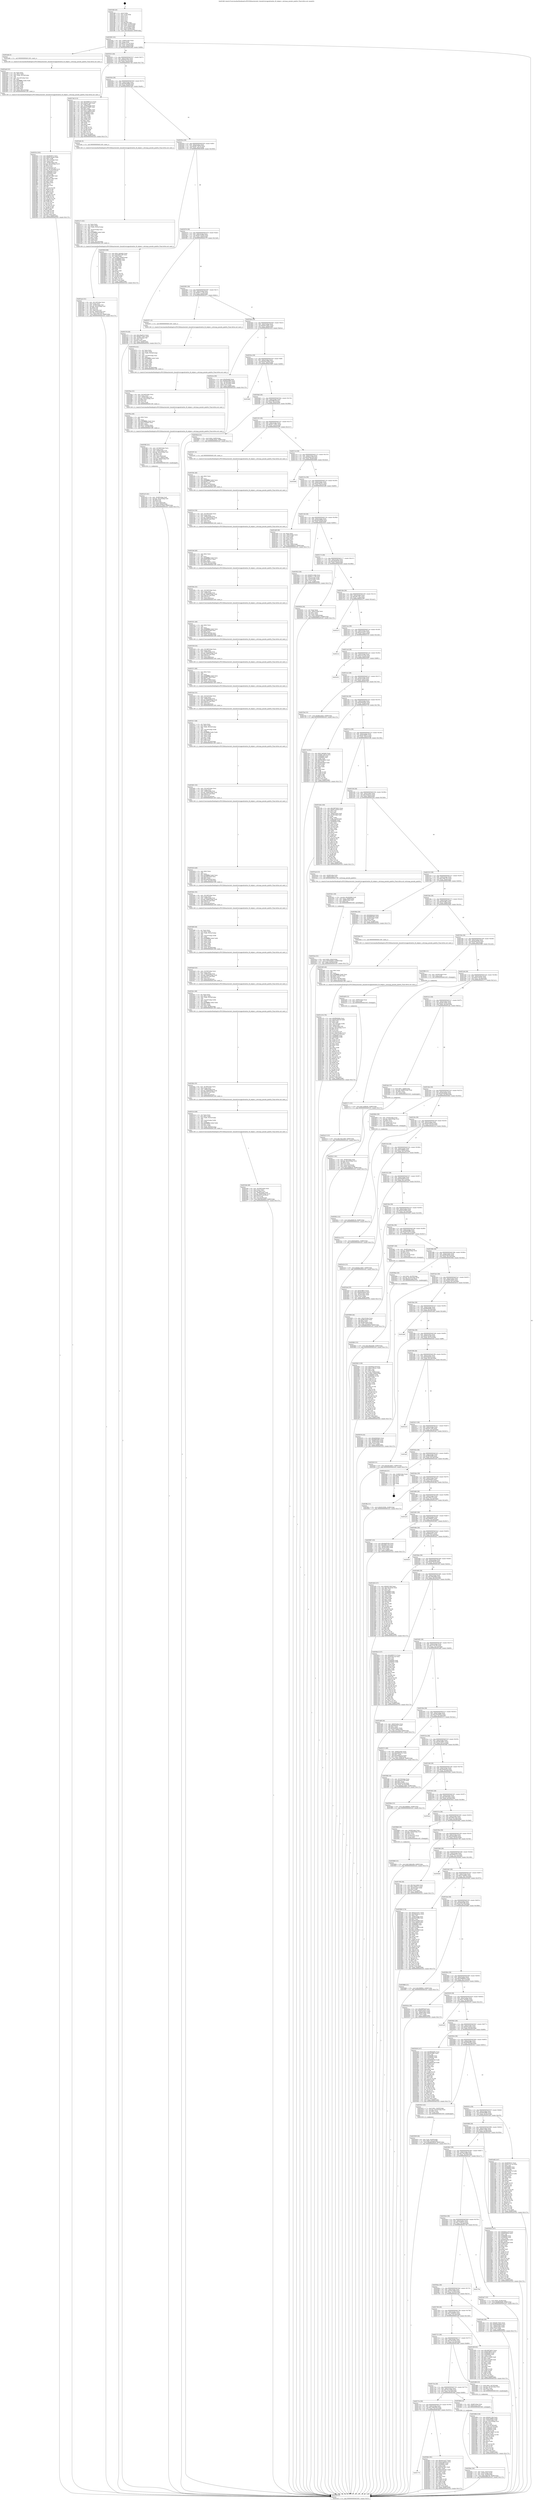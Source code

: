 digraph "0x401fd0" {
  label = "0x401fd0 (/mnt/c/Users/mathe/Desktop/tcc/POCII/binaries/extr_linuxdriversgpudrmdrm_fb_helper.c_setcmap_pseudo_palette_Final-ollvm.out::main(0))"
  labelloc = "t"
  node[shape=record]

  Entry [label="",width=0.3,height=0.3,shape=circle,fillcolor=black,style=filled]
  "0x402002" [label="{
     0x402002 [32]\l
     | [instrs]\l
     &nbsp;&nbsp;0x402002 \<+6\>: mov -0x98(%rbp),%eax\l
     &nbsp;&nbsp;0x402008 \<+2\>: mov %eax,%ecx\l
     &nbsp;&nbsp;0x40200a \<+6\>: sub $0x8221e72e,%ecx\l
     &nbsp;&nbsp;0x402010 \<+6\>: mov %eax,-0x9c(%rbp)\l
     &nbsp;&nbsp;0x402016 \<+6\>: mov %ecx,-0xa0(%rbp)\l
     &nbsp;&nbsp;0x40201c \<+6\>: je 0000000000402edb \<main+0xf0b\>\l
  }"]
  "0x402edb" [label="{
     0x402edb [5]\l
     | [instrs]\l
     &nbsp;&nbsp;0x402edb \<+5\>: call 0000000000401160 \<next_i\>\l
     | [calls]\l
     &nbsp;&nbsp;0x401160 \{1\} (/mnt/c/Users/mathe/Desktop/tcc/POCII/binaries/extr_linuxdriversgpudrmdrm_fb_helper.c_setcmap_pseudo_palette_Final-ollvm.out::next_i)\l
  }"]
  "0x402022" [label="{
     0x402022 [28]\l
     | [instrs]\l
     &nbsp;&nbsp;0x402022 \<+5\>: jmp 0000000000402027 \<main+0x57\>\l
     &nbsp;&nbsp;0x402027 \<+6\>: mov -0x9c(%rbp),%eax\l
     &nbsp;&nbsp;0x40202d \<+5\>: sub $0x82fec1cb,%eax\l
     &nbsp;&nbsp;0x402032 \<+6\>: mov %eax,-0xa4(%rbp)\l
     &nbsp;&nbsp;0x402038 \<+6\>: je 000000000040374d \<main+0x177d\>\l
  }"]
  Exit [label="",width=0.3,height=0.3,shape=circle,fillcolor=black,style=filled,peripheries=2]
  "0x40374d" [label="{
     0x40374d [113]\l
     | [instrs]\l
     &nbsp;&nbsp;0x40374d \<+5\>: mov $0x40692213,%eax\l
     &nbsp;&nbsp;0x403752 \<+5\>: mov $0xafc7eaf3,%ecx\l
     &nbsp;&nbsp;0x403757 \<+2\>: xor %edx,%edx\l
     &nbsp;&nbsp;0x403759 \<+6\>: mov -0x90(%rbp),%esi\l
     &nbsp;&nbsp;0x40375f \<+6\>: add $0xa1f79b81,%esi\l
     &nbsp;&nbsp;0x403765 \<+3\>: add $0x1,%esi\l
     &nbsp;&nbsp;0x403768 \<+6\>: sub $0xa1f79b81,%esi\l
     &nbsp;&nbsp;0x40376e \<+6\>: mov %esi,-0x90(%rbp)\l
     &nbsp;&nbsp;0x403774 \<+7\>: mov 0x406060,%esi\l
     &nbsp;&nbsp;0x40377b \<+7\>: mov 0x406064,%edi\l
     &nbsp;&nbsp;0x403782 \<+3\>: sub $0x1,%edx\l
     &nbsp;&nbsp;0x403785 \<+3\>: mov %esi,%r8d\l
     &nbsp;&nbsp;0x403788 \<+3\>: add %edx,%r8d\l
     &nbsp;&nbsp;0x40378b \<+4\>: imul %r8d,%esi\l
     &nbsp;&nbsp;0x40378f \<+3\>: and $0x1,%esi\l
     &nbsp;&nbsp;0x403792 \<+3\>: cmp $0x0,%esi\l
     &nbsp;&nbsp;0x403795 \<+4\>: sete %r9b\l
     &nbsp;&nbsp;0x403799 \<+3\>: cmp $0xa,%edi\l
     &nbsp;&nbsp;0x40379c \<+4\>: setl %r10b\l
     &nbsp;&nbsp;0x4037a0 \<+3\>: mov %r9b,%r11b\l
     &nbsp;&nbsp;0x4037a3 \<+3\>: and %r10b,%r11b\l
     &nbsp;&nbsp;0x4037a6 \<+3\>: xor %r10b,%r9b\l
     &nbsp;&nbsp;0x4037a9 \<+3\>: or %r9b,%r11b\l
     &nbsp;&nbsp;0x4037ac \<+4\>: test $0x1,%r11b\l
     &nbsp;&nbsp;0x4037b0 \<+3\>: cmovne %ecx,%eax\l
     &nbsp;&nbsp;0x4037b3 \<+6\>: mov %eax,-0x98(%rbp)\l
     &nbsp;&nbsp;0x4037b9 \<+5\>: jmp 0000000000403c43 \<main+0x1c73\>\l
  }"]
  "0x40203e" [label="{
     0x40203e [28]\l
     | [instrs]\l
     &nbsp;&nbsp;0x40203e \<+5\>: jmp 0000000000402043 \<main+0x73\>\l
     &nbsp;&nbsp;0x402043 \<+6\>: mov -0x9c(%rbp),%eax\l
     &nbsp;&nbsp;0x402049 \<+5\>: sub $0x83bad8e8,%eax\l
     &nbsp;&nbsp;0x40204e \<+6\>: mov %eax,-0xa8(%rbp)\l
     &nbsp;&nbsp;0x402054 \<+6\>: je 0000000000402a6c \<main+0xa9c\>\l
  }"]
  "0x403a15" [label="{
     0x403a15 [15]\l
     | [instrs]\l
     &nbsp;&nbsp;0x403a15 \<+10\>: movl $0x70ec2e96,-0x98(%rbp)\l
     &nbsp;&nbsp;0x403a1f \<+5\>: jmp 0000000000403c43 \<main+0x1c73\>\l
  }"]
  "0x402a6c" [label="{
     0x402a6c [5]\l
     | [instrs]\l
     &nbsp;&nbsp;0x402a6c \<+5\>: call 0000000000401160 \<next_i\>\l
     | [calls]\l
     &nbsp;&nbsp;0x401160 \{1\} (/mnt/c/Users/mathe/Desktop/tcc/POCII/binaries/extr_linuxdriversgpudrmdrm_fb_helper.c_setcmap_pseudo_palette_Final-ollvm.out::next_i)\l
  }"]
  "0x40205a" [label="{
     0x40205a [28]\l
     | [instrs]\l
     &nbsp;&nbsp;0x40205a \<+5\>: jmp 000000000040205f \<main+0x8f\>\l
     &nbsp;&nbsp;0x40205f \<+6\>: mov -0x9c(%rbp),%eax\l
     &nbsp;&nbsp;0x402065 \<+5\>: sub $0x8877bb78,%eax\l
     &nbsp;&nbsp;0x40206a \<+6\>: mov %eax,-0xac(%rbp)\l
     &nbsp;&nbsp;0x402070 \<+6\>: je 0000000000403828 \<main+0x1858\>\l
  }"]
  "0x403a09" [label="{
     0x403a09 [12]\l
     | [instrs]\l
     &nbsp;&nbsp;0x403a09 \<+4\>: mov -0x80(%rbp),%rax\l
     &nbsp;&nbsp;0x403a0d \<+3\>: mov %rax,%rdi\l
     &nbsp;&nbsp;0x403a10 \<+5\>: call 0000000000401030 \<free@plt\>\l
     | [calls]\l
     &nbsp;&nbsp;0x401030 \{1\} (unknown)\l
  }"]
  "0x403828" [label="{
     0x403828 [96]\l
     | [instrs]\l
     &nbsp;&nbsp;0x403828 \<+5\>: mov $0x57a65db3,%eax\l
     &nbsp;&nbsp;0x40382d \<+5\>: mov $0x4d087af0,%ecx\l
     &nbsp;&nbsp;0x403832 \<+2\>: xor %edx,%edx\l
     &nbsp;&nbsp;0x403834 \<+10\>: movl $0x0,-0x94(%rbp)\l
     &nbsp;&nbsp;0x40383e \<+7\>: mov 0x406060,%esi\l
     &nbsp;&nbsp;0x403845 \<+7\>: mov 0x406064,%edi\l
     &nbsp;&nbsp;0x40384c \<+3\>: sub $0x1,%edx\l
     &nbsp;&nbsp;0x40384f \<+3\>: mov %esi,%r8d\l
     &nbsp;&nbsp;0x403852 \<+3\>: add %edx,%r8d\l
     &nbsp;&nbsp;0x403855 \<+4\>: imul %r8d,%esi\l
     &nbsp;&nbsp;0x403859 \<+3\>: and $0x1,%esi\l
     &nbsp;&nbsp;0x40385c \<+3\>: cmp $0x0,%esi\l
     &nbsp;&nbsp;0x40385f \<+4\>: sete %r9b\l
     &nbsp;&nbsp;0x403863 \<+3\>: cmp $0xa,%edi\l
     &nbsp;&nbsp;0x403866 \<+4\>: setl %r10b\l
     &nbsp;&nbsp;0x40386a \<+3\>: mov %r9b,%r11b\l
     &nbsp;&nbsp;0x40386d \<+3\>: and %r10b,%r11b\l
     &nbsp;&nbsp;0x403870 \<+3\>: xor %r10b,%r9b\l
     &nbsp;&nbsp;0x403873 \<+3\>: or %r9b,%r11b\l
     &nbsp;&nbsp;0x403876 \<+4\>: test $0x1,%r11b\l
     &nbsp;&nbsp;0x40387a \<+3\>: cmovne %ecx,%eax\l
     &nbsp;&nbsp;0x40387d \<+6\>: mov %eax,-0x98(%rbp)\l
     &nbsp;&nbsp;0x403883 \<+5\>: jmp 0000000000403c43 \<main+0x1c73\>\l
  }"]
  "0x402076" [label="{
     0x402076 [28]\l
     | [instrs]\l
     &nbsp;&nbsp;0x402076 \<+5\>: jmp 000000000040207b \<main+0xab\>\l
     &nbsp;&nbsp;0x40207b \<+6\>: mov -0x9c(%rbp),%eax\l
     &nbsp;&nbsp;0x402081 \<+5\>: sub $0x8a75c826,%eax\l
     &nbsp;&nbsp;0x402086 \<+6\>: mov %eax,-0xb0(%rbp)\l
     &nbsp;&nbsp;0x40208c \<+6\>: je 0000000000403279 \<main+0x12a9\>\l
  }"]
  "0x402776" [label="{
     0x402776\l
  }", style=dashed]
  "0x403279" [label="{
     0x403279 [30]\l
     | [instrs]\l
     &nbsp;&nbsp;0x403279 \<+5\>: mov $0xc3baf215,%eax\l
     &nbsp;&nbsp;0x40327e \<+5\>: mov $0x9477c901,%ecx\l
     &nbsp;&nbsp;0x403283 \<+3\>: mov -0x29(%rbp),%dl\l
     &nbsp;&nbsp;0x403286 \<+3\>: test $0x1,%dl\l
     &nbsp;&nbsp;0x403289 \<+3\>: cmovne %ecx,%eax\l
     &nbsp;&nbsp;0x40328c \<+6\>: mov %eax,-0x98(%rbp)\l
     &nbsp;&nbsp;0x403292 \<+5\>: jmp 0000000000403c43 \<main+0x1c73\>\l
  }"]
  "0x402092" [label="{
     0x402092 [28]\l
     | [instrs]\l
     &nbsp;&nbsp;0x402092 \<+5\>: jmp 0000000000402097 \<main+0xc7\>\l
     &nbsp;&nbsp;0x402097 \<+6\>: mov -0x9c(%rbp),%eax\l
     &nbsp;&nbsp;0x40209d \<+5\>: sub $0x8e7171f9,%eax\l
     &nbsp;&nbsp;0x4020a2 \<+6\>: mov %eax,-0xb4(%rbp)\l
     &nbsp;&nbsp;0x4020a8 \<+6\>: je 0000000000402971 \<main+0x9a1\>\l
  }"]
  "0x4038e5" [label="{
     0x4038e5 [91]\l
     | [instrs]\l
     &nbsp;&nbsp;0x4038e5 \<+5\>: mov $0xaa2cce37,%eax\l
     &nbsp;&nbsp;0x4038ea \<+5\>: mov $0x474ade0c,%ecx\l
     &nbsp;&nbsp;0x4038ef \<+7\>: mov 0x406060,%edx\l
     &nbsp;&nbsp;0x4038f6 \<+7\>: mov 0x406064,%esi\l
     &nbsp;&nbsp;0x4038fd \<+2\>: mov %edx,%edi\l
     &nbsp;&nbsp;0x4038ff \<+6\>: add $0xb33b1bb1,%edi\l
     &nbsp;&nbsp;0x403905 \<+3\>: sub $0x1,%edi\l
     &nbsp;&nbsp;0x403908 \<+6\>: sub $0xb33b1bb1,%edi\l
     &nbsp;&nbsp;0x40390e \<+3\>: imul %edi,%edx\l
     &nbsp;&nbsp;0x403911 \<+3\>: and $0x1,%edx\l
     &nbsp;&nbsp;0x403914 \<+3\>: cmp $0x0,%edx\l
     &nbsp;&nbsp;0x403917 \<+4\>: sete %r8b\l
     &nbsp;&nbsp;0x40391b \<+3\>: cmp $0xa,%esi\l
     &nbsp;&nbsp;0x40391e \<+4\>: setl %r9b\l
     &nbsp;&nbsp;0x403922 \<+3\>: mov %r8b,%r10b\l
     &nbsp;&nbsp;0x403925 \<+3\>: and %r9b,%r10b\l
     &nbsp;&nbsp;0x403928 \<+3\>: xor %r9b,%r8b\l
     &nbsp;&nbsp;0x40392b \<+3\>: or %r8b,%r10b\l
     &nbsp;&nbsp;0x40392e \<+4\>: test $0x1,%r10b\l
     &nbsp;&nbsp;0x403932 \<+3\>: cmovne %ecx,%eax\l
     &nbsp;&nbsp;0x403935 \<+6\>: mov %eax,-0x98(%rbp)\l
     &nbsp;&nbsp;0x40393b \<+5\>: jmp 0000000000403c43 \<main+0x1c73\>\l
  }"]
  "0x402971" [label="{
     0x402971 [5]\l
     | [instrs]\l
     &nbsp;&nbsp;0x402971 \<+5\>: call 0000000000401160 \<next_i\>\l
     | [calls]\l
     &nbsp;&nbsp;0x401160 \{1\} (/mnt/c/Users/mathe/Desktop/tcc/POCII/binaries/extr_linuxdriversgpudrmdrm_fb_helper.c_setcmap_pseudo_palette_Final-ollvm.out::next_i)\l
  }"]
  "0x4020ae" [label="{
     0x4020ae [28]\l
     | [instrs]\l
     &nbsp;&nbsp;0x4020ae \<+5\>: jmp 00000000004020b3 \<main+0xe3\>\l
     &nbsp;&nbsp;0x4020b3 \<+6\>: mov -0x9c(%rbp),%eax\l
     &nbsp;&nbsp;0x4020b9 \<+5\>: sub $0x8ea7e6d7,%eax\l
     &nbsp;&nbsp;0x4020be \<+6\>: mov %eax,-0xb8(%rbp)\l
     &nbsp;&nbsp;0x4020c4 \<+6\>: je 0000000000402e2a \<main+0xe5a\>\l
  }"]
  "0x4038d6" [label="{
     0x4038d6 [15]\l
     | [instrs]\l
     &nbsp;&nbsp;0x4038d6 \<+10\>: movl $0x7eb6c406,-0x98(%rbp)\l
     &nbsp;&nbsp;0x4038e0 \<+5\>: jmp 0000000000403c43 \<main+0x1c73\>\l
  }"]
  "0x402e2a" [label="{
     0x402e2a [30]\l
     | [instrs]\l
     &nbsp;&nbsp;0x402e2a \<+5\>: mov $0x40eeb0,%eax\l
     &nbsp;&nbsp;0x402e2f \<+5\>: mov $0x6d45f8f9,%ecx\l
     &nbsp;&nbsp;0x402e34 \<+3\>: mov -0x74(%rbp),%edx\l
     &nbsp;&nbsp;0x402e37 \<+3\>: cmp -0x70(%rbp),%edx\l
     &nbsp;&nbsp;0x402e3a \<+3\>: cmovl %ecx,%eax\l
     &nbsp;&nbsp;0x402e3d \<+6\>: mov %eax,-0x98(%rbp)\l
     &nbsp;&nbsp;0x402e43 \<+5\>: jmp 0000000000403c43 \<main+0x1c73\>\l
  }"]
  "0x4020ca" [label="{
     0x4020ca [28]\l
     | [instrs]\l
     &nbsp;&nbsp;0x4020ca \<+5\>: jmp 00000000004020cf \<main+0xff\>\l
     &nbsp;&nbsp;0x4020cf \<+6\>: mov -0x9c(%rbp),%eax\l
     &nbsp;&nbsp;0x4020d5 \<+5\>: sub $0x904c28b0,%eax\l
     &nbsp;&nbsp;0x4020da \<+6\>: mov %eax,-0xbc(%rbp)\l
     &nbsp;&nbsp;0x4020e0 \<+6\>: je 00000000004028d0 \<main+0x900\>\l
  }"]
  "0x4036b5" [label="{
     0x4036b5 [15]\l
     | [instrs]\l
     &nbsp;&nbsp;0x4036b5 \<+10\>: movl $0x198a4eb8,-0x98(%rbp)\l
     &nbsp;&nbsp;0x4036bf \<+5\>: jmp 0000000000403c43 \<main+0x1c73\>\l
  }"]
  "0x4028d0" [label="{
     0x4028d0\l
  }", style=dashed]
  "0x4020e6" [label="{
     0x4020e6 [28]\l
     | [instrs]\l
     &nbsp;&nbsp;0x4020e6 \<+5\>: jmp 00000000004020eb \<main+0x11b\>\l
     &nbsp;&nbsp;0x4020eb \<+6\>: mov -0x9c(%rbp),%eax\l
     &nbsp;&nbsp;0x4020f1 \<+5\>: sub $0x929ffe7f,%eax\l
     &nbsp;&nbsp;0x4020f6 \<+6\>: mov %eax,-0xc0(%rbp)\l
     &nbsp;&nbsp;0x4020fc \<+6\>: je 000000000040365d \<main+0x168d\>\l
  }"]
  "0x40362c" [label="{
     0x40362c [15]\l
     | [instrs]\l
     &nbsp;&nbsp;0x40362c \<+10\>: movl $0xa9d0fc26,-0x98(%rbp)\l
     &nbsp;&nbsp;0x403636 \<+5\>: jmp 0000000000403c43 \<main+0x1c73\>\l
  }"]
  "0x40365d" [label="{
     0x40365d [25]\l
     | [instrs]\l
     &nbsp;&nbsp;0x40365d \<+10\>: movl $0x0,-0x90(%rbp)\l
     &nbsp;&nbsp;0x403667 \<+10\>: movl $0xf8cc0ed2,-0x98(%rbp)\l
     &nbsp;&nbsp;0x403671 \<+5\>: jmp 0000000000403c43 \<main+0x1c73\>\l
  }"]
  "0x402102" [label="{
     0x402102 [28]\l
     | [instrs]\l
     &nbsp;&nbsp;0x402102 \<+5\>: jmp 0000000000402107 \<main+0x137\>\l
     &nbsp;&nbsp;0x402107 \<+6\>: mov -0x9c(%rbp),%eax\l
     &nbsp;&nbsp;0x40210d \<+5\>: sub $0x9477c901,%eax\l
     &nbsp;&nbsp;0x402112 \<+6\>: mov %eax,-0xc4(%rbp)\l
     &nbsp;&nbsp;0x402118 \<+6\>: je 0000000000403297 \<main+0x12c7\>\l
  }"]
  "0x4035ce" [label="{
     0x4035ce [31]\l
     | [instrs]\l
     &nbsp;&nbsp;0x4035ce \<+10\>: movl $0x0,-0x8c(%rbp)\l
     &nbsp;&nbsp;0x4035d8 \<+10\>: movl $0xf28a897f,-0x98(%rbp)\l
     &nbsp;&nbsp;0x4035e2 \<+6\>: mov %eax,-0x204(%rbp)\l
     &nbsp;&nbsp;0x4035e8 \<+5\>: jmp 0000000000403c43 \<main+0x1c73\>\l
  }"]
  "0x403297" [label="{
     0x403297 [5]\l
     | [instrs]\l
     &nbsp;&nbsp;0x403297 \<+5\>: call 0000000000401160 \<next_i\>\l
     | [calls]\l
     &nbsp;&nbsp;0x401160 \{1\} (/mnt/c/Users/mathe/Desktop/tcc/POCII/binaries/extr_linuxdriversgpudrmdrm_fb_helper.c_setcmap_pseudo_palette_Final-ollvm.out::next_i)\l
  }"]
  "0x40211e" [label="{
     0x40211e [28]\l
     | [instrs]\l
     &nbsp;&nbsp;0x40211e \<+5\>: jmp 0000000000402123 \<main+0x153\>\l
     &nbsp;&nbsp;0x402123 \<+6\>: mov -0x9c(%rbp),%eax\l
     &nbsp;&nbsp;0x402129 \<+5\>: sub $0x94daa14f,%eax\l
     &nbsp;&nbsp;0x40212e \<+6\>: mov %eax,-0xc8(%rbp)\l
     &nbsp;&nbsp;0x402134 \<+6\>: je 0000000000403b9d \<main+0x1bcd\>\l
  }"]
  "0x4035b1" [label="{
     0x4035b1 [29]\l
     | [instrs]\l
     &nbsp;&nbsp;0x4035b1 \<+10\>: movabs $0x4040b6,%rdi\l
     &nbsp;&nbsp;0x4035bb \<+6\>: mov %eax,-0x88(%rbp)\l
     &nbsp;&nbsp;0x4035c1 \<+6\>: mov -0x88(%rbp),%esi\l
     &nbsp;&nbsp;0x4035c7 \<+2\>: mov $0x0,%al\l
     &nbsp;&nbsp;0x4035c9 \<+5\>: call 0000000000401040 \<printf@plt\>\l
     | [calls]\l
     &nbsp;&nbsp;0x401040 \{1\} (unknown)\l
  }"]
  "0x403b9d" [label="{
     0x403b9d\l
  }", style=dashed]
  "0x40213a" [label="{
     0x40213a [28]\l
     | [instrs]\l
     &nbsp;&nbsp;0x40213a \<+5\>: jmp 000000000040213f \<main+0x16f\>\l
     &nbsp;&nbsp;0x40213f \<+6\>: mov -0x9c(%rbp),%eax\l
     &nbsp;&nbsp;0x402145 \<+5\>: sub $0x9cdef3e1,%eax\l
     &nbsp;&nbsp;0x40214a \<+6\>: mov %eax,-0xcc(%rbp)\l
     &nbsp;&nbsp;0x402150 \<+6\>: je 0000000000402cd9 \<main+0xd09\>\l
  }"]
  "0x40354b" [label="{
     0x40354b [49]\l
     | [instrs]\l
     &nbsp;&nbsp;0x40354b \<+6\>: mov -0x200(%rbp),%ecx\l
     &nbsp;&nbsp;0x403551 \<+3\>: imul %eax,%ecx\l
     &nbsp;&nbsp;0x403554 \<+3\>: movslq %ecx,%rsi\l
     &nbsp;&nbsp;0x403557 \<+4\>: mov -0x80(%rbp),%rdi\l
     &nbsp;&nbsp;0x40355b \<+7\>: movslq -0x84(%rbp),%r10\l
     &nbsp;&nbsp;0x403562 \<+4\>: imul $0x28,%r10,%r10\l
     &nbsp;&nbsp;0x403566 \<+3\>: add %r10,%rdi\l
     &nbsp;&nbsp;0x403569 \<+4\>: mov %rsi,0x20(%rdi)\l
     &nbsp;&nbsp;0x40356d \<+10\>: movl $0x29a5d403,-0x98(%rbp)\l
     &nbsp;&nbsp;0x403577 \<+5\>: jmp 0000000000403c43 \<main+0x1c73\>\l
  }"]
  "0x402cd9" [label="{
     0x402cd9 [36]\l
     | [instrs]\l
     &nbsp;&nbsp;0x402cd9 \<+2\>: xor %eax,%eax\l
     &nbsp;&nbsp;0x402cdb \<+3\>: mov -0x6c(%rbp),%ecx\l
     &nbsp;&nbsp;0x402cde \<+2\>: mov %eax,%edx\l
     &nbsp;&nbsp;0x402ce0 \<+2\>: sub %ecx,%edx\l
     &nbsp;&nbsp;0x402ce2 \<+2\>: mov %eax,%ecx\l
     &nbsp;&nbsp;0x402ce4 \<+3\>: sub $0x1,%ecx\l
     &nbsp;&nbsp;0x402ce7 \<+2\>: add %ecx,%edx\l
     &nbsp;&nbsp;0x402ce9 \<+2\>: sub %edx,%eax\l
     &nbsp;&nbsp;0x402ceb \<+3\>: mov %eax,-0x6c(%rbp)\l
     &nbsp;&nbsp;0x402cee \<+10\>: movl $0x50d66ec0,-0x98(%rbp)\l
     &nbsp;&nbsp;0x402cf8 \<+5\>: jmp 0000000000403c43 \<main+0x1c73\>\l
  }"]
  "0x402156" [label="{
     0x402156 [28]\l
     | [instrs]\l
     &nbsp;&nbsp;0x402156 \<+5\>: jmp 000000000040215b \<main+0x18b\>\l
     &nbsp;&nbsp;0x40215b \<+6\>: mov -0x9c(%rbp),%eax\l
     &nbsp;&nbsp;0x402161 \<+5\>: sub $0xa6e5995d,%eax\l
     &nbsp;&nbsp;0x402166 \<+6\>: mov %eax,-0xd0(%rbp)\l
     &nbsp;&nbsp;0x40216c \<+6\>: je 0000000000402953 \<main+0x983\>\l
  }"]
  "0x40351d" [label="{
     0x40351d [46]\l
     | [instrs]\l
     &nbsp;&nbsp;0x40351d \<+2\>: xor %ecx,%ecx\l
     &nbsp;&nbsp;0x40351f \<+5\>: mov $0x2,%edx\l
     &nbsp;&nbsp;0x403524 \<+6\>: mov %edx,-0x1fc(%rbp)\l
     &nbsp;&nbsp;0x40352a \<+1\>: cltd\l
     &nbsp;&nbsp;0x40352b \<+7\>: mov -0x1fc(%rbp),%r8d\l
     &nbsp;&nbsp;0x403532 \<+3\>: idiv %r8d\l
     &nbsp;&nbsp;0x403535 \<+6\>: imul $0xfffffffe,%edx,%edx\l
     &nbsp;&nbsp;0x40353b \<+3\>: sub $0x1,%ecx\l
     &nbsp;&nbsp;0x40353e \<+2\>: sub %ecx,%edx\l
     &nbsp;&nbsp;0x403540 \<+6\>: mov %edx,-0x200(%rbp)\l
     &nbsp;&nbsp;0x403546 \<+5\>: call 0000000000401160 \<next_i\>\l
     | [calls]\l
     &nbsp;&nbsp;0x401160 \{1\} (/mnt/c/Users/mathe/Desktop/tcc/POCII/binaries/extr_linuxdriversgpudrmdrm_fb_helper.c_setcmap_pseudo_palette_Final-ollvm.out::next_i)\l
  }"]
  "0x402953" [label="{
     0x402953 [30]\l
     | [instrs]\l
     &nbsp;&nbsp;0x402953 \<+5\>: mov $0x6f31336b,%eax\l
     &nbsp;&nbsp;0x402958 \<+5\>: mov $0x8e7171f9,%ecx\l
     &nbsp;&nbsp;0x40295d \<+3\>: mov -0x5c(%rbp),%edx\l
     &nbsp;&nbsp;0x402960 \<+3\>: cmp -0x50(%rbp),%edx\l
     &nbsp;&nbsp;0x402963 \<+3\>: cmovl %ecx,%eax\l
     &nbsp;&nbsp;0x402966 \<+6\>: mov %eax,-0x98(%rbp)\l
     &nbsp;&nbsp;0x40296c \<+5\>: jmp 0000000000403c43 \<main+0x1c73\>\l
  }"]
  "0x402172" [label="{
     0x402172 [28]\l
     | [instrs]\l
     &nbsp;&nbsp;0x402172 \<+5\>: jmp 0000000000402177 \<main+0x1a7\>\l
     &nbsp;&nbsp;0x402177 \<+6\>: mov -0x9c(%rbp),%eax\l
     &nbsp;&nbsp;0x40217d \<+5\>: sub $0xa9d0fc26,%eax\l
     &nbsp;&nbsp;0x402182 \<+6\>: mov %eax,-0xd4(%rbp)\l
     &nbsp;&nbsp;0x402188 \<+6\>: je 000000000040363b \<main+0x166b\>\l
  }"]
  "0x4034fa" [label="{
     0x4034fa [35]\l
     | [instrs]\l
     &nbsp;&nbsp;0x4034fa \<+6\>: mov -0x1f8(%rbp),%ecx\l
     &nbsp;&nbsp;0x403500 \<+3\>: imul %eax,%ecx\l
     &nbsp;&nbsp;0x403503 \<+4\>: mov -0x80(%rbp),%rsi\l
     &nbsp;&nbsp;0x403507 \<+7\>: movslq -0x84(%rbp),%rdi\l
     &nbsp;&nbsp;0x40350e \<+4\>: imul $0x28,%rdi,%rdi\l
     &nbsp;&nbsp;0x403512 \<+3\>: add %rdi,%rsi\l
     &nbsp;&nbsp;0x403515 \<+3\>: mov %ecx,0x1c(%rsi)\l
     &nbsp;&nbsp;0x403518 \<+5\>: call 0000000000401160 \<next_i\>\l
     | [calls]\l
     &nbsp;&nbsp;0x401160 \{1\} (/mnt/c/Users/mathe/Desktop/tcc/POCII/binaries/extr_linuxdriversgpudrmdrm_fb_helper.c_setcmap_pseudo_palette_Final-ollvm.out::next_i)\l
  }"]
  "0x40363b" [label="{
     0x40363b [34]\l
     | [instrs]\l
     &nbsp;&nbsp;0x40363b \<+2\>: xor %eax,%eax\l
     &nbsp;&nbsp;0x40363d \<+6\>: mov -0x8c(%rbp),%ecx\l
     &nbsp;&nbsp;0x403643 \<+3\>: sub $0x1,%eax\l
     &nbsp;&nbsp;0x403646 \<+2\>: sub %eax,%ecx\l
     &nbsp;&nbsp;0x403648 \<+6\>: mov %ecx,-0x8c(%rbp)\l
     &nbsp;&nbsp;0x40364e \<+10\>: movl $0xf28a897f,-0x98(%rbp)\l
     &nbsp;&nbsp;0x403658 \<+5\>: jmp 0000000000403c43 \<main+0x1c73\>\l
  }"]
  "0x40218e" [label="{
     0x40218e [28]\l
     | [instrs]\l
     &nbsp;&nbsp;0x40218e \<+5\>: jmp 0000000000402193 \<main+0x1c3\>\l
     &nbsp;&nbsp;0x402193 \<+6\>: mov -0x9c(%rbp),%eax\l
     &nbsp;&nbsp;0x402199 \<+5\>: sub $0xa9f77f41,%eax\l
     &nbsp;&nbsp;0x40219e \<+6\>: mov %eax,-0xd8(%rbp)\l
     &nbsp;&nbsp;0x4021a4 \<+6\>: je 0000000000403a72 \<main+0x1aa2\>\l
  }"]
  "0x4034cc" [label="{
     0x4034cc [46]\l
     | [instrs]\l
     &nbsp;&nbsp;0x4034cc \<+2\>: xor %ecx,%ecx\l
     &nbsp;&nbsp;0x4034ce \<+5\>: mov $0x2,%edx\l
     &nbsp;&nbsp;0x4034d3 \<+6\>: mov %edx,-0x1f4(%rbp)\l
     &nbsp;&nbsp;0x4034d9 \<+1\>: cltd\l
     &nbsp;&nbsp;0x4034da \<+7\>: mov -0x1f4(%rbp),%r8d\l
     &nbsp;&nbsp;0x4034e1 \<+3\>: idiv %r8d\l
     &nbsp;&nbsp;0x4034e4 \<+6\>: imul $0xfffffffe,%edx,%edx\l
     &nbsp;&nbsp;0x4034ea \<+3\>: sub $0x1,%ecx\l
     &nbsp;&nbsp;0x4034ed \<+2\>: sub %ecx,%edx\l
     &nbsp;&nbsp;0x4034ef \<+6\>: mov %edx,-0x1f8(%rbp)\l
     &nbsp;&nbsp;0x4034f5 \<+5\>: call 0000000000401160 \<next_i\>\l
     | [calls]\l
     &nbsp;&nbsp;0x401160 \{1\} (/mnt/c/Users/mathe/Desktop/tcc/POCII/binaries/extr_linuxdriversgpudrmdrm_fb_helper.c_setcmap_pseudo_palette_Final-ollvm.out::next_i)\l
  }"]
  "0x403a72" [label="{
     0x403a72\l
  }", style=dashed]
  "0x4021aa" [label="{
     0x4021aa [28]\l
     | [instrs]\l
     &nbsp;&nbsp;0x4021aa \<+5\>: jmp 00000000004021af \<main+0x1df\>\l
     &nbsp;&nbsp;0x4021af \<+6\>: mov -0x9c(%rbp),%eax\l
     &nbsp;&nbsp;0x4021b5 \<+5\>: sub $0xaa2cce37,%eax\l
     &nbsp;&nbsp;0x4021ba \<+6\>: mov %eax,-0xdc(%rbp)\l
     &nbsp;&nbsp;0x4021c0 \<+6\>: je 0000000000403c1e \<main+0x1c4e\>\l
  }"]
  "0x4034a9" [label="{
     0x4034a9 [35]\l
     | [instrs]\l
     &nbsp;&nbsp;0x4034a9 \<+6\>: mov -0x1f0(%rbp),%ecx\l
     &nbsp;&nbsp;0x4034af \<+3\>: imul %eax,%ecx\l
     &nbsp;&nbsp;0x4034b2 \<+4\>: mov -0x80(%rbp),%rsi\l
     &nbsp;&nbsp;0x4034b6 \<+7\>: movslq -0x84(%rbp),%rdi\l
     &nbsp;&nbsp;0x4034bd \<+4\>: imul $0x28,%rdi,%rdi\l
     &nbsp;&nbsp;0x4034c1 \<+3\>: add %rdi,%rsi\l
     &nbsp;&nbsp;0x4034c4 \<+3\>: mov %ecx,0x18(%rsi)\l
     &nbsp;&nbsp;0x4034c7 \<+5\>: call 0000000000401160 \<next_i\>\l
     | [calls]\l
     &nbsp;&nbsp;0x401160 \{1\} (/mnt/c/Users/mathe/Desktop/tcc/POCII/binaries/extr_linuxdriversgpudrmdrm_fb_helper.c_setcmap_pseudo_palette_Final-ollvm.out::next_i)\l
  }"]
  "0x403c1e" [label="{
     0x403c1e\l
  }", style=dashed]
  "0x4021c6" [label="{
     0x4021c6 [28]\l
     | [instrs]\l
     &nbsp;&nbsp;0x4021c6 \<+5\>: jmp 00000000004021cb \<main+0x1fb\>\l
     &nbsp;&nbsp;0x4021cb \<+6\>: mov -0x9c(%rbp),%eax\l
     &nbsp;&nbsp;0x4021d1 \<+5\>: sub $0xac23c326,%eax\l
     &nbsp;&nbsp;0x4021d6 \<+6\>: mov %eax,-0xe0(%rbp)\l
     &nbsp;&nbsp;0x4021dc \<+6\>: je 0000000000402831 \<main+0x861\>\l
  }"]
  "0x40346f" [label="{
     0x40346f [58]\l
     | [instrs]\l
     &nbsp;&nbsp;0x40346f \<+2\>: xor %ecx,%ecx\l
     &nbsp;&nbsp;0x403471 \<+5\>: mov $0x2,%edx\l
     &nbsp;&nbsp;0x403476 \<+6\>: mov %edx,-0x1ec(%rbp)\l
     &nbsp;&nbsp;0x40347c \<+1\>: cltd\l
     &nbsp;&nbsp;0x40347d \<+7\>: mov -0x1ec(%rbp),%r8d\l
     &nbsp;&nbsp;0x403484 \<+3\>: idiv %r8d\l
     &nbsp;&nbsp;0x403487 \<+6\>: imul $0xfffffffe,%edx,%edx\l
     &nbsp;&nbsp;0x40348d \<+3\>: mov %ecx,%r9d\l
     &nbsp;&nbsp;0x403490 \<+3\>: sub %edx,%r9d\l
     &nbsp;&nbsp;0x403493 \<+2\>: mov %ecx,%edx\l
     &nbsp;&nbsp;0x403495 \<+3\>: sub $0x1,%edx\l
     &nbsp;&nbsp;0x403498 \<+3\>: add %edx,%r9d\l
     &nbsp;&nbsp;0x40349b \<+3\>: sub %r9d,%ecx\l
     &nbsp;&nbsp;0x40349e \<+6\>: mov %ecx,-0x1f0(%rbp)\l
     &nbsp;&nbsp;0x4034a4 \<+5\>: call 0000000000401160 \<next_i\>\l
     | [calls]\l
     &nbsp;&nbsp;0x401160 \{1\} (/mnt/c/Users/mathe/Desktop/tcc/POCII/binaries/extr_linuxdriversgpudrmdrm_fb_helper.c_setcmap_pseudo_palette_Final-ollvm.out::next_i)\l
  }"]
  "0x402831" [label="{
     0x402831\l
  }", style=dashed]
  "0x4021e2" [label="{
     0x4021e2 [28]\l
     | [instrs]\l
     &nbsp;&nbsp;0x4021e2 \<+5\>: jmp 00000000004021e7 \<main+0x217\>\l
     &nbsp;&nbsp;0x4021e7 \<+6\>: mov -0x9c(%rbp),%eax\l
     &nbsp;&nbsp;0x4021ed \<+5\>: sub $0xafc7eaf3,%eax\l
     &nbsp;&nbsp;0x4021f2 \<+6\>: mov %eax,-0xe4(%rbp)\l
     &nbsp;&nbsp;0x4021f8 \<+6\>: je 00000000004037be \<main+0x17ee\>\l
  }"]
  "0x40344c" [label="{
     0x40344c [35]\l
     | [instrs]\l
     &nbsp;&nbsp;0x40344c \<+6\>: mov -0x1e8(%rbp),%ecx\l
     &nbsp;&nbsp;0x403452 \<+3\>: imul %eax,%ecx\l
     &nbsp;&nbsp;0x403455 \<+4\>: mov -0x80(%rbp),%rsi\l
     &nbsp;&nbsp;0x403459 \<+7\>: movslq -0x84(%rbp),%rdi\l
     &nbsp;&nbsp;0x403460 \<+4\>: imul $0x28,%rdi,%rdi\l
     &nbsp;&nbsp;0x403464 \<+3\>: add %rdi,%rsi\l
     &nbsp;&nbsp;0x403467 \<+3\>: mov %ecx,0x14(%rsi)\l
     &nbsp;&nbsp;0x40346a \<+5\>: call 0000000000401160 \<next_i\>\l
     | [calls]\l
     &nbsp;&nbsp;0x401160 \{1\} (/mnt/c/Users/mathe/Desktop/tcc/POCII/binaries/extr_linuxdriversgpudrmdrm_fb_helper.c_setcmap_pseudo_palette_Final-ollvm.out::next_i)\l
  }"]
  "0x4037be" [label="{
     0x4037be [15]\l
     | [instrs]\l
     &nbsp;&nbsp;0x4037be \<+10\>: movl $0xf8cc0ed2,-0x98(%rbp)\l
     &nbsp;&nbsp;0x4037c8 \<+5\>: jmp 0000000000403c43 \<main+0x1c73\>\l
  }"]
  "0x4021fe" [label="{
     0x4021fe [28]\l
     | [instrs]\l
     &nbsp;&nbsp;0x4021fe \<+5\>: jmp 0000000000402203 \<main+0x233\>\l
     &nbsp;&nbsp;0x402203 \<+6\>: mov -0x9c(%rbp),%eax\l
     &nbsp;&nbsp;0x402209 \<+5\>: sub $0xb4040a9c,%eax\l
     &nbsp;&nbsp;0x40220e \<+6\>: mov %eax,-0xe8(%rbp)\l
     &nbsp;&nbsp;0x402214 \<+6\>: je 00000000004037cd \<main+0x17fd\>\l
  }"]
  "0x403424" [label="{
     0x403424 [40]\l
     | [instrs]\l
     &nbsp;&nbsp;0x403424 \<+5\>: mov $0x2,%ecx\l
     &nbsp;&nbsp;0x403429 \<+1\>: cltd\l
     &nbsp;&nbsp;0x40342a \<+2\>: idiv %ecx\l
     &nbsp;&nbsp;0x40342c \<+6\>: imul $0xfffffffe,%edx,%ecx\l
     &nbsp;&nbsp;0x403432 \<+6\>: sub $0xa4bc6cd4,%ecx\l
     &nbsp;&nbsp;0x403438 \<+3\>: add $0x1,%ecx\l
     &nbsp;&nbsp;0x40343b \<+6\>: add $0xa4bc6cd4,%ecx\l
     &nbsp;&nbsp;0x403441 \<+6\>: mov %ecx,-0x1e8(%rbp)\l
     &nbsp;&nbsp;0x403447 \<+5\>: call 0000000000401160 \<next_i\>\l
     | [calls]\l
     &nbsp;&nbsp;0x401160 \{1\} (/mnt/c/Users/mathe/Desktop/tcc/POCII/binaries/extr_linuxdriversgpudrmdrm_fb_helper.c_setcmap_pseudo_palette_Final-ollvm.out::next_i)\l
  }"]
  "0x4037cd" [label="{
     0x4037cd [91]\l
     | [instrs]\l
     &nbsp;&nbsp;0x4037cd \<+5\>: mov $0x57a65db3,%eax\l
     &nbsp;&nbsp;0x4037d2 \<+5\>: mov $0x8877bb78,%ecx\l
     &nbsp;&nbsp;0x4037d7 \<+7\>: mov 0x406060,%edx\l
     &nbsp;&nbsp;0x4037de \<+7\>: mov 0x406064,%esi\l
     &nbsp;&nbsp;0x4037e5 \<+2\>: mov %edx,%edi\l
     &nbsp;&nbsp;0x4037e7 \<+6\>: add $0x936c6b45,%edi\l
     &nbsp;&nbsp;0x4037ed \<+3\>: sub $0x1,%edi\l
     &nbsp;&nbsp;0x4037f0 \<+6\>: sub $0x936c6b45,%edi\l
     &nbsp;&nbsp;0x4037f6 \<+3\>: imul %edi,%edx\l
     &nbsp;&nbsp;0x4037f9 \<+3\>: and $0x1,%edx\l
     &nbsp;&nbsp;0x4037fc \<+3\>: cmp $0x0,%edx\l
     &nbsp;&nbsp;0x4037ff \<+4\>: sete %r8b\l
     &nbsp;&nbsp;0x403803 \<+3\>: cmp $0xa,%esi\l
     &nbsp;&nbsp;0x403806 \<+4\>: setl %r9b\l
     &nbsp;&nbsp;0x40380a \<+3\>: mov %r8b,%r10b\l
     &nbsp;&nbsp;0x40380d \<+3\>: and %r9b,%r10b\l
     &nbsp;&nbsp;0x403810 \<+3\>: xor %r9b,%r8b\l
     &nbsp;&nbsp;0x403813 \<+3\>: or %r8b,%r10b\l
     &nbsp;&nbsp;0x403816 \<+4\>: test $0x1,%r10b\l
     &nbsp;&nbsp;0x40381a \<+3\>: cmovne %ecx,%eax\l
     &nbsp;&nbsp;0x40381d \<+6\>: mov %eax,-0x98(%rbp)\l
     &nbsp;&nbsp;0x403823 \<+5\>: jmp 0000000000403c43 \<main+0x1c73\>\l
  }"]
  "0x40221a" [label="{
     0x40221a [28]\l
     | [instrs]\l
     &nbsp;&nbsp;0x40221a \<+5\>: jmp 000000000040221f \<main+0x24f\>\l
     &nbsp;&nbsp;0x40221f \<+6\>: mov -0x9c(%rbp),%eax\l
     &nbsp;&nbsp;0x402225 \<+5\>: sub $0xbf7f9825,%eax\l
     &nbsp;&nbsp;0x40222a \<+6\>: mov %eax,-0xec(%rbp)\l
     &nbsp;&nbsp;0x402230 \<+6\>: je 00000000004031db \<main+0x120b\>\l
  }"]
  "0x403401" [label="{
     0x403401 [35]\l
     | [instrs]\l
     &nbsp;&nbsp;0x403401 \<+6\>: mov -0x1e4(%rbp),%ecx\l
     &nbsp;&nbsp;0x403407 \<+3\>: imul %eax,%ecx\l
     &nbsp;&nbsp;0x40340a \<+4\>: mov -0x80(%rbp),%rsi\l
     &nbsp;&nbsp;0x40340e \<+7\>: movslq -0x84(%rbp),%rdi\l
     &nbsp;&nbsp;0x403415 \<+4\>: imul $0x28,%rdi,%rdi\l
     &nbsp;&nbsp;0x403419 \<+3\>: add %rdi,%rsi\l
     &nbsp;&nbsp;0x40341c \<+3\>: mov %ecx,0x10(%rsi)\l
     &nbsp;&nbsp;0x40341f \<+5\>: call 0000000000401160 \<next_i\>\l
     | [calls]\l
     &nbsp;&nbsp;0x401160 \{1\} (/mnt/c/Users/mathe/Desktop/tcc/POCII/binaries/extr_linuxdriversgpudrmdrm_fb_helper.c_setcmap_pseudo_palette_Final-ollvm.out::next_i)\l
  }"]
  "0x4031db" [label="{
     0x4031db [158]\l
     | [instrs]\l
     &nbsp;&nbsp;0x4031db \<+5\>: mov $0x3d97bd52,%eax\l
     &nbsp;&nbsp;0x4031e0 \<+5\>: mov $0x8a75c826,%ecx\l
     &nbsp;&nbsp;0x4031e5 \<+2\>: mov $0x1,%dl\l
     &nbsp;&nbsp;0x4031e7 \<+2\>: xor %esi,%esi\l
     &nbsp;&nbsp;0x4031e9 \<+6\>: mov -0x84(%rbp),%edi\l
     &nbsp;&nbsp;0x4031ef \<+3\>: cmp -0x78(%rbp),%edi\l
     &nbsp;&nbsp;0x4031f2 \<+4\>: setl %r8b\l
     &nbsp;&nbsp;0x4031f6 \<+4\>: and $0x1,%r8b\l
     &nbsp;&nbsp;0x4031fa \<+4\>: mov %r8b,-0x29(%rbp)\l
     &nbsp;&nbsp;0x4031fe \<+7\>: mov 0x406060,%edi\l
     &nbsp;&nbsp;0x403205 \<+8\>: mov 0x406064,%r9d\l
     &nbsp;&nbsp;0x40320d \<+3\>: sub $0x1,%esi\l
     &nbsp;&nbsp;0x403210 \<+3\>: mov %edi,%r10d\l
     &nbsp;&nbsp;0x403213 \<+3\>: add %esi,%r10d\l
     &nbsp;&nbsp;0x403216 \<+4\>: imul %r10d,%edi\l
     &nbsp;&nbsp;0x40321a \<+3\>: and $0x1,%edi\l
     &nbsp;&nbsp;0x40321d \<+3\>: cmp $0x0,%edi\l
     &nbsp;&nbsp;0x403220 \<+4\>: sete %r8b\l
     &nbsp;&nbsp;0x403224 \<+4\>: cmp $0xa,%r9d\l
     &nbsp;&nbsp;0x403228 \<+4\>: setl %r11b\l
     &nbsp;&nbsp;0x40322c \<+3\>: mov %r8b,%bl\l
     &nbsp;&nbsp;0x40322f \<+3\>: xor $0xff,%bl\l
     &nbsp;&nbsp;0x403232 \<+3\>: mov %r11b,%r14b\l
     &nbsp;&nbsp;0x403235 \<+4\>: xor $0xff,%r14b\l
     &nbsp;&nbsp;0x403239 \<+3\>: xor $0x0,%dl\l
     &nbsp;&nbsp;0x40323c \<+3\>: mov %bl,%r15b\l
     &nbsp;&nbsp;0x40323f \<+4\>: and $0x0,%r15b\l
     &nbsp;&nbsp;0x403243 \<+3\>: and %dl,%r8b\l
     &nbsp;&nbsp;0x403246 \<+3\>: mov %r14b,%r12b\l
     &nbsp;&nbsp;0x403249 \<+4\>: and $0x0,%r12b\l
     &nbsp;&nbsp;0x40324d \<+3\>: and %dl,%r11b\l
     &nbsp;&nbsp;0x403250 \<+3\>: or %r8b,%r15b\l
     &nbsp;&nbsp;0x403253 \<+3\>: or %r11b,%r12b\l
     &nbsp;&nbsp;0x403256 \<+3\>: xor %r12b,%r15b\l
     &nbsp;&nbsp;0x403259 \<+3\>: or %r14b,%bl\l
     &nbsp;&nbsp;0x40325c \<+3\>: xor $0xff,%bl\l
     &nbsp;&nbsp;0x40325f \<+3\>: or $0x0,%dl\l
     &nbsp;&nbsp;0x403262 \<+2\>: and %dl,%bl\l
     &nbsp;&nbsp;0x403264 \<+3\>: or %bl,%r15b\l
     &nbsp;&nbsp;0x403267 \<+4\>: test $0x1,%r15b\l
     &nbsp;&nbsp;0x40326b \<+3\>: cmovne %ecx,%eax\l
     &nbsp;&nbsp;0x40326e \<+6\>: mov %eax,-0x98(%rbp)\l
     &nbsp;&nbsp;0x403274 \<+5\>: jmp 0000000000403c43 \<main+0x1c73\>\l
  }"]
  "0x402236" [label="{
     0x402236 [28]\l
     | [instrs]\l
     &nbsp;&nbsp;0x402236 \<+5\>: jmp 000000000040223b \<main+0x26b\>\l
     &nbsp;&nbsp;0x40223b \<+6\>: mov -0x9c(%rbp),%eax\l
     &nbsp;&nbsp;0x402241 \<+5\>: sub $0xc3baf215,%eax\l
     &nbsp;&nbsp;0x402246 \<+6\>: mov %eax,-0xf0(%rbp)\l
     &nbsp;&nbsp;0x40224c \<+6\>: je 00000000004035a4 \<main+0x15d4\>\l
  }"]
  "0x4033c7" [label="{
     0x4033c7 [58]\l
     | [instrs]\l
     &nbsp;&nbsp;0x4033c7 \<+2\>: xor %ecx,%ecx\l
     &nbsp;&nbsp;0x4033c9 \<+5\>: mov $0x2,%edx\l
     &nbsp;&nbsp;0x4033ce \<+6\>: mov %edx,-0x1e0(%rbp)\l
     &nbsp;&nbsp;0x4033d4 \<+1\>: cltd\l
     &nbsp;&nbsp;0x4033d5 \<+7\>: mov -0x1e0(%rbp),%r8d\l
     &nbsp;&nbsp;0x4033dc \<+3\>: idiv %r8d\l
     &nbsp;&nbsp;0x4033df \<+6\>: imul $0xfffffffe,%edx,%edx\l
     &nbsp;&nbsp;0x4033e5 \<+3\>: mov %ecx,%r9d\l
     &nbsp;&nbsp;0x4033e8 \<+3\>: sub %edx,%r9d\l
     &nbsp;&nbsp;0x4033eb \<+2\>: mov %ecx,%edx\l
     &nbsp;&nbsp;0x4033ed \<+3\>: sub $0x1,%edx\l
     &nbsp;&nbsp;0x4033f0 \<+3\>: add %edx,%r9d\l
     &nbsp;&nbsp;0x4033f3 \<+3\>: sub %r9d,%ecx\l
     &nbsp;&nbsp;0x4033f6 \<+6\>: mov %ecx,-0x1e4(%rbp)\l
     &nbsp;&nbsp;0x4033fc \<+5\>: call 0000000000401160 \<next_i\>\l
     | [calls]\l
     &nbsp;&nbsp;0x401160 \{1\} (/mnt/c/Users/mathe/Desktop/tcc/POCII/binaries/extr_linuxdriversgpudrmdrm_fb_helper.c_setcmap_pseudo_palette_Final-ollvm.out::next_i)\l
  }"]
  "0x4035a4" [label="{
     0x4035a4 [13]\l
     | [instrs]\l
     &nbsp;&nbsp;0x4035a4 \<+4\>: mov -0x58(%rbp),%rdi\l
     &nbsp;&nbsp;0x4035a8 \<+4\>: mov -0x80(%rbp),%rsi\l
     &nbsp;&nbsp;0x4035ac \<+5\>: call 0000000000401790 \<setcmap_pseudo_palette\>\l
     | [calls]\l
     &nbsp;&nbsp;0x401790 \{1\} (/mnt/c/Users/mathe/Desktop/tcc/POCII/binaries/extr_linuxdriversgpudrmdrm_fb_helper.c_setcmap_pseudo_palette_Final-ollvm.out::setcmap_pseudo_palette)\l
  }"]
  "0x402252" [label="{
     0x402252 [28]\l
     | [instrs]\l
     &nbsp;&nbsp;0x402252 \<+5\>: jmp 0000000000402257 \<main+0x287\>\l
     &nbsp;&nbsp;0x402257 \<+6\>: mov -0x9c(%rbp),%eax\l
     &nbsp;&nbsp;0x40225d \<+5\>: sub $0xc3fdb795,%eax\l
     &nbsp;&nbsp;0x402262 \<+6\>: mov %eax,-0xf4(%rbp)\l
     &nbsp;&nbsp;0x402268 \<+6\>: je 0000000000402904 \<main+0x934\>\l
  }"]
  "0x4033a4" [label="{
     0x4033a4 [35]\l
     | [instrs]\l
     &nbsp;&nbsp;0x4033a4 \<+6\>: mov -0x1dc(%rbp),%ecx\l
     &nbsp;&nbsp;0x4033aa \<+3\>: imul %eax,%ecx\l
     &nbsp;&nbsp;0x4033ad \<+4\>: mov -0x80(%rbp),%rsi\l
     &nbsp;&nbsp;0x4033b1 \<+7\>: movslq -0x84(%rbp),%rdi\l
     &nbsp;&nbsp;0x4033b8 \<+4\>: imul $0x28,%rdi,%rdi\l
     &nbsp;&nbsp;0x4033bc \<+3\>: add %rdi,%rsi\l
     &nbsp;&nbsp;0x4033bf \<+3\>: mov %ecx,0xc(%rsi)\l
     &nbsp;&nbsp;0x4033c2 \<+5\>: call 0000000000401160 \<next_i\>\l
     | [calls]\l
     &nbsp;&nbsp;0x401160 \{1\} (/mnt/c/Users/mathe/Desktop/tcc/POCII/binaries/extr_linuxdriversgpudrmdrm_fb_helper.c_setcmap_pseudo_palette_Final-ollvm.out::next_i)\l
  }"]
  "0x402904" [label="{
     0x402904 [30]\l
     | [instrs]\l
     &nbsp;&nbsp;0x402904 \<+5\>: mov $0xfc6ebe24,%eax\l
     &nbsp;&nbsp;0x402909 \<+5\>: mov $0x696dcf95,%ecx\l
     &nbsp;&nbsp;0x40290e \<+3\>: mov -0x30(%rbp),%edx\l
     &nbsp;&nbsp;0x402911 \<+3\>: cmp $0x0,%edx\l
     &nbsp;&nbsp;0x402914 \<+3\>: cmove %ecx,%eax\l
     &nbsp;&nbsp;0x402917 \<+6\>: mov %eax,-0x98(%rbp)\l
     &nbsp;&nbsp;0x40291d \<+5\>: jmp 0000000000403c43 \<main+0x1c73\>\l
  }"]
  "0x40226e" [label="{
     0x40226e [28]\l
     | [instrs]\l
     &nbsp;&nbsp;0x40226e \<+5\>: jmp 0000000000402273 \<main+0x2a3\>\l
     &nbsp;&nbsp;0x402273 \<+6\>: mov -0x9c(%rbp),%eax\l
     &nbsp;&nbsp;0x402279 \<+5\>: sub $0xc923ffcc,%eax\l
     &nbsp;&nbsp;0x40227e \<+6\>: mov %eax,-0xf8(%rbp)\l
     &nbsp;&nbsp;0x402284 \<+6\>: je 0000000000402beb \<main+0xc1b\>\l
  }"]
  "0x40337c" [label="{
     0x40337c [40]\l
     | [instrs]\l
     &nbsp;&nbsp;0x40337c \<+5\>: mov $0x2,%ecx\l
     &nbsp;&nbsp;0x403381 \<+1\>: cltd\l
     &nbsp;&nbsp;0x403382 \<+2\>: idiv %ecx\l
     &nbsp;&nbsp;0x403384 \<+6\>: imul $0xfffffffe,%edx,%ecx\l
     &nbsp;&nbsp;0x40338a \<+6\>: add $0x8d77d91f,%ecx\l
     &nbsp;&nbsp;0x403390 \<+3\>: add $0x1,%ecx\l
     &nbsp;&nbsp;0x403393 \<+6\>: sub $0x8d77d91f,%ecx\l
     &nbsp;&nbsp;0x403399 \<+6\>: mov %ecx,-0x1dc(%rbp)\l
     &nbsp;&nbsp;0x40339f \<+5\>: call 0000000000401160 \<next_i\>\l
     | [calls]\l
     &nbsp;&nbsp;0x401160 \{1\} (/mnt/c/Users/mathe/Desktop/tcc/POCII/binaries/extr_linuxdriversgpudrmdrm_fb_helper.c_setcmap_pseudo_palette_Final-ollvm.out::next_i)\l
  }"]
  "0x402beb" [label="{
     0x402beb [5]\l
     | [instrs]\l
     &nbsp;&nbsp;0x402beb \<+5\>: call 0000000000401160 \<next_i\>\l
     | [calls]\l
     &nbsp;&nbsp;0x401160 \{1\} (/mnt/c/Users/mathe/Desktop/tcc/POCII/binaries/extr_linuxdriversgpudrmdrm_fb_helper.c_setcmap_pseudo_palette_Final-ollvm.out::next_i)\l
  }"]
  "0x40228a" [label="{
     0x40228a [28]\l
     | [instrs]\l
     &nbsp;&nbsp;0x40228a \<+5\>: jmp 000000000040228f \<main+0x2bf\>\l
     &nbsp;&nbsp;0x40228f \<+6\>: mov -0x9c(%rbp),%eax\l
     &nbsp;&nbsp;0x402295 \<+5\>: sub $0xd4ef5504,%eax\l
     &nbsp;&nbsp;0x40229a \<+6\>: mov %eax,-0xfc(%rbp)\l
     &nbsp;&nbsp;0x4022a0 \<+6\>: je 00000000004039fd \<main+0x1a2d\>\l
  }"]
  "0x403359" [label="{
     0x403359 [35]\l
     | [instrs]\l
     &nbsp;&nbsp;0x403359 \<+6\>: mov -0x1d8(%rbp),%ecx\l
     &nbsp;&nbsp;0x40335f \<+3\>: imul %eax,%ecx\l
     &nbsp;&nbsp;0x403362 \<+4\>: mov -0x80(%rbp),%rsi\l
     &nbsp;&nbsp;0x403366 \<+7\>: movslq -0x84(%rbp),%rdi\l
     &nbsp;&nbsp;0x40336d \<+4\>: imul $0x28,%rdi,%rdi\l
     &nbsp;&nbsp;0x403371 \<+3\>: add %rdi,%rsi\l
     &nbsp;&nbsp;0x403374 \<+3\>: mov %ecx,0x8(%rsi)\l
     &nbsp;&nbsp;0x403377 \<+5\>: call 0000000000401160 \<next_i\>\l
     | [calls]\l
     &nbsp;&nbsp;0x401160 \{1\} (/mnt/c/Users/mathe/Desktop/tcc/POCII/binaries/extr_linuxdriversgpudrmdrm_fb_helper.c_setcmap_pseudo_palette_Final-ollvm.out::next_i)\l
  }"]
  "0x4039fd" [label="{
     0x4039fd [12]\l
     | [instrs]\l
     &nbsp;&nbsp;0x4039fd \<+4\>: mov -0x58(%rbp),%rax\l
     &nbsp;&nbsp;0x403a01 \<+3\>: mov %rax,%rdi\l
     &nbsp;&nbsp;0x403a04 \<+5\>: call 0000000000401030 \<free@plt\>\l
     | [calls]\l
     &nbsp;&nbsp;0x401030 \{1\} (unknown)\l
  }"]
  "0x4022a6" [label="{
     0x4022a6 [28]\l
     | [instrs]\l
     &nbsp;&nbsp;0x4022a6 \<+5\>: jmp 00000000004022ab \<main+0x2db\>\l
     &nbsp;&nbsp;0x4022ab \<+6\>: mov -0x9c(%rbp),%eax\l
     &nbsp;&nbsp;0x4022b1 \<+5\>: sub $0xe1185cac,%eax\l
     &nbsp;&nbsp;0x4022b6 \<+6\>: mov %eax,-0x100(%rbp)\l
     &nbsp;&nbsp;0x4022bc \<+6\>: je 0000000000403171 \<main+0x11a1\>\l
  }"]
  "0x403331" [label="{
     0x403331 [40]\l
     | [instrs]\l
     &nbsp;&nbsp;0x403331 \<+5\>: mov $0x2,%ecx\l
     &nbsp;&nbsp;0x403336 \<+1\>: cltd\l
     &nbsp;&nbsp;0x403337 \<+2\>: idiv %ecx\l
     &nbsp;&nbsp;0x403339 \<+6\>: imul $0xfffffffe,%edx,%ecx\l
     &nbsp;&nbsp;0x40333f \<+6\>: add $0x66c04596,%ecx\l
     &nbsp;&nbsp;0x403345 \<+3\>: add $0x1,%ecx\l
     &nbsp;&nbsp;0x403348 \<+6\>: sub $0x66c04596,%ecx\l
     &nbsp;&nbsp;0x40334e \<+6\>: mov %ecx,-0x1d8(%rbp)\l
     &nbsp;&nbsp;0x403354 \<+5\>: call 0000000000401160 \<next_i\>\l
     | [calls]\l
     &nbsp;&nbsp;0x401160 \{1\} (/mnt/c/Users/mathe/Desktop/tcc/POCII/binaries/extr_linuxdriversgpudrmdrm_fb_helper.c_setcmap_pseudo_palette_Final-ollvm.out::next_i)\l
  }"]
  "0x403171" [label="{
     0x403171 [15]\l
     | [instrs]\l
     &nbsp;&nbsp;0x403171 \<+10\>: movl $0x7a008c9c,-0x98(%rbp)\l
     &nbsp;&nbsp;0x40317b \<+5\>: jmp 0000000000403c43 \<main+0x1c73\>\l
  }"]
  "0x4022c2" [label="{
     0x4022c2 [28]\l
     | [instrs]\l
     &nbsp;&nbsp;0x4022c2 \<+5\>: jmp 00000000004022c7 \<main+0x2f7\>\l
     &nbsp;&nbsp;0x4022c7 \<+6\>: mov -0x9c(%rbp),%eax\l
     &nbsp;&nbsp;0x4022cd \<+5\>: sub $0xe811f202,%eax\l
     &nbsp;&nbsp;0x4022d2 \<+6\>: mov %eax,-0x104(%rbp)\l
     &nbsp;&nbsp;0x4022d8 \<+6\>: je 0000000000402afa \<main+0xb2a\>\l
  }"]
  "0x40330e" [label="{
     0x40330e [35]\l
     | [instrs]\l
     &nbsp;&nbsp;0x40330e \<+6\>: mov -0x1d4(%rbp),%ecx\l
     &nbsp;&nbsp;0x403314 \<+3\>: imul %eax,%ecx\l
     &nbsp;&nbsp;0x403317 \<+4\>: mov -0x80(%rbp),%rsi\l
     &nbsp;&nbsp;0x40331b \<+7\>: movslq -0x84(%rbp),%rdi\l
     &nbsp;&nbsp;0x403322 \<+4\>: imul $0x28,%rdi,%rdi\l
     &nbsp;&nbsp;0x403326 \<+3\>: add %rdi,%rsi\l
     &nbsp;&nbsp;0x403329 \<+3\>: mov %ecx,0x4(%rsi)\l
     &nbsp;&nbsp;0x40332c \<+5\>: call 0000000000401160 \<next_i\>\l
     | [calls]\l
     &nbsp;&nbsp;0x401160 \{1\} (/mnt/c/Users/mathe/Desktop/tcc/POCII/binaries/extr_linuxdriversgpudrmdrm_fb_helper.c_setcmap_pseudo_palette_Final-ollvm.out::next_i)\l
  }"]
  "0x402afa" [label="{
     0x402afa [23]\l
     | [instrs]\l
     &nbsp;&nbsp;0x402afa \<+7\>: movl $0x1,-0x68(%rbp)\l
     &nbsp;&nbsp;0x402b01 \<+4\>: movslq -0x68(%rbp),%rax\l
     &nbsp;&nbsp;0x402b05 \<+4\>: shl $0x2,%rax\l
     &nbsp;&nbsp;0x402b09 \<+3\>: mov %rax,%rdi\l
     &nbsp;&nbsp;0x402b0c \<+5\>: call 0000000000401050 \<malloc@plt\>\l
     | [calls]\l
     &nbsp;&nbsp;0x401050 \{1\} (unknown)\l
  }"]
  "0x4022de" [label="{
     0x4022de [28]\l
     | [instrs]\l
     &nbsp;&nbsp;0x4022de \<+5\>: jmp 00000000004022e3 \<main+0x313\>\l
     &nbsp;&nbsp;0x4022e3 \<+6\>: mov -0x9c(%rbp),%eax\l
     &nbsp;&nbsp;0x4022e9 \<+5\>: sub $0xe8c64eeb,%eax\l
     &nbsp;&nbsp;0x4022ee \<+6\>: mov %eax,-0x108(%rbp)\l
     &nbsp;&nbsp;0x4022f4 \<+6\>: je 000000000040360e \<main+0x163e\>\l
  }"]
  "0x4032e6" [label="{
     0x4032e6 [40]\l
     | [instrs]\l
     &nbsp;&nbsp;0x4032e6 \<+5\>: mov $0x2,%ecx\l
     &nbsp;&nbsp;0x4032eb \<+1\>: cltd\l
     &nbsp;&nbsp;0x4032ec \<+2\>: idiv %ecx\l
     &nbsp;&nbsp;0x4032ee \<+6\>: imul $0xfffffffe,%edx,%ecx\l
     &nbsp;&nbsp;0x4032f4 \<+6\>: add $0x953d8311,%ecx\l
     &nbsp;&nbsp;0x4032fa \<+3\>: add $0x1,%ecx\l
     &nbsp;&nbsp;0x4032fd \<+6\>: sub $0x953d8311,%ecx\l
     &nbsp;&nbsp;0x403303 \<+6\>: mov %ecx,-0x1d4(%rbp)\l
     &nbsp;&nbsp;0x403309 \<+5\>: call 0000000000401160 \<next_i\>\l
     | [calls]\l
     &nbsp;&nbsp;0x401160 \{1\} (/mnt/c/Users/mathe/Desktop/tcc/POCII/binaries/extr_linuxdriversgpudrmdrm_fb_helper.c_setcmap_pseudo_palette_Final-ollvm.out::next_i)\l
  }"]
  "0x40360e" [label="{
     0x40360e [30]\l
     | [instrs]\l
     &nbsp;&nbsp;0x40360e \<+4\>: mov -0x58(%rbp),%rax\l
     &nbsp;&nbsp;0x403612 \<+7\>: movslq -0x8c(%rbp),%rcx\l
     &nbsp;&nbsp;0x403619 \<+4\>: shl $0x5,%rcx\l
     &nbsp;&nbsp;0x40361d \<+3\>: add %rcx,%rax\l
     &nbsp;&nbsp;0x403620 \<+4\>: mov 0x8(%rax),%rax\l
     &nbsp;&nbsp;0x403624 \<+3\>: mov %rax,%rdi\l
     &nbsp;&nbsp;0x403627 \<+5\>: call 0000000000401030 \<free@plt\>\l
     | [calls]\l
     &nbsp;&nbsp;0x401030 \{1\} (unknown)\l
  }"]
  "0x4022fa" [label="{
     0x4022fa [28]\l
     | [instrs]\l
     &nbsp;&nbsp;0x4022fa \<+5\>: jmp 00000000004022ff \<main+0x32f\>\l
     &nbsp;&nbsp;0x4022ff \<+6\>: mov -0x9c(%rbp),%eax\l
     &nbsp;&nbsp;0x402305 \<+5\>: sub $0xeb1b953d,%eax\l
     &nbsp;&nbsp;0x40230a \<+6\>: mov %eax,-0x10c(%rbp)\l
     &nbsp;&nbsp;0x402310 \<+6\>: je 0000000000402cca \<main+0xcfa\>\l
  }"]
  "0x4032c4" [label="{
     0x4032c4 [34]\l
     | [instrs]\l
     &nbsp;&nbsp;0x4032c4 \<+6\>: mov -0x1d0(%rbp),%ecx\l
     &nbsp;&nbsp;0x4032ca \<+3\>: imul %eax,%ecx\l
     &nbsp;&nbsp;0x4032cd \<+4\>: mov -0x80(%rbp),%rsi\l
     &nbsp;&nbsp;0x4032d1 \<+7\>: movslq -0x84(%rbp),%rdi\l
     &nbsp;&nbsp;0x4032d8 \<+4\>: imul $0x28,%rdi,%rdi\l
     &nbsp;&nbsp;0x4032dc \<+3\>: add %rdi,%rsi\l
     &nbsp;&nbsp;0x4032df \<+2\>: mov %ecx,(%rsi)\l
     &nbsp;&nbsp;0x4032e1 \<+5\>: call 0000000000401160 \<next_i\>\l
     | [calls]\l
     &nbsp;&nbsp;0x401160 \{1\} (/mnt/c/Users/mathe/Desktop/tcc/POCII/binaries/extr_linuxdriversgpudrmdrm_fb_helper.c_setcmap_pseudo_palette_Final-ollvm.out::next_i)\l
  }"]
  "0x402cca" [label="{
     0x402cca [15]\l
     | [instrs]\l
     &nbsp;&nbsp;0x402cca \<+10\>: movl $0x9cdef3e1,-0x98(%rbp)\l
     &nbsp;&nbsp;0x402cd4 \<+5\>: jmp 0000000000403c43 \<main+0x1c73\>\l
  }"]
  "0x402316" [label="{
     0x402316 [28]\l
     | [instrs]\l
     &nbsp;&nbsp;0x402316 \<+5\>: jmp 000000000040231b \<main+0x34b\>\l
     &nbsp;&nbsp;0x40231b \<+6\>: mov -0x9c(%rbp),%eax\l
     &nbsp;&nbsp;0x402321 \<+5\>: sub $0xf15f8fbb,%eax\l
     &nbsp;&nbsp;0x402326 \<+6\>: mov %eax,-0x110(%rbp)\l
     &nbsp;&nbsp;0x40232c \<+6\>: je 0000000000402e1b \<main+0xe4b\>\l
  }"]
  "0x40329c" [label="{
     0x40329c [40]\l
     | [instrs]\l
     &nbsp;&nbsp;0x40329c \<+5\>: mov $0x2,%ecx\l
     &nbsp;&nbsp;0x4032a1 \<+1\>: cltd\l
     &nbsp;&nbsp;0x4032a2 \<+2\>: idiv %ecx\l
     &nbsp;&nbsp;0x4032a4 \<+6\>: imul $0xfffffffe,%edx,%ecx\l
     &nbsp;&nbsp;0x4032aa \<+6\>: sub $0x40271cff,%ecx\l
     &nbsp;&nbsp;0x4032b0 \<+3\>: add $0x1,%ecx\l
     &nbsp;&nbsp;0x4032b3 \<+6\>: add $0x40271cff,%ecx\l
     &nbsp;&nbsp;0x4032b9 \<+6\>: mov %ecx,-0x1d0(%rbp)\l
     &nbsp;&nbsp;0x4032bf \<+5\>: call 0000000000401160 \<next_i\>\l
     | [calls]\l
     &nbsp;&nbsp;0x401160 \{1\} (/mnt/c/Users/mathe/Desktop/tcc/POCII/binaries/extr_linuxdriversgpudrmdrm_fb_helper.c_setcmap_pseudo_palette_Final-ollvm.out::next_i)\l
  }"]
  "0x402e1b" [label="{
     0x402e1b [15]\l
     | [instrs]\l
     &nbsp;&nbsp;0x402e1b \<+10\>: movl $0x8ea7e6d7,-0x98(%rbp)\l
     &nbsp;&nbsp;0x402e25 \<+5\>: jmp 0000000000403c43 \<main+0x1c73\>\l
  }"]
  "0x402332" [label="{
     0x402332 [28]\l
     | [instrs]\l
     &nbsp;&nbsp;0x402332 \<+5\>: jmp 0000000000402337 \<main+0x367\>\l
     &nbsp;&nbsp;0x402337 \<+6\>: mov -0x9c(%rbp),%eax\l
     &nbsp;&nbsp;0x40233d \<+5\>: sub $0xf28a897f,%eax\l
     &nbsp;&nbsp;0x402342 \<+6\>: mov %eax,-0x114(%rbp)\l
     &nbsp;&nbsp;0x402348 \<+6\>: je 00000000004035ed \<main+0x161d\>\l
  }"]
  "0x4030d2" [label="{
     0x4030d2 [159]\l
     | [instrs]\l
     &nbsp;&nbsp;0x4030d2 \<+5\>: mov $0x94daa14f,%ecx\l
     &nbsp;&nbsp;0x4030d7 \<+5\>: mov $0xe1185cac,%edx\l
     &nbsp;&nbsp;0x4030dc \<+3\>: mov $0x1,%sil\l
     &nbsp;&nbsp;0x4030df \<+3\>: xor %r8d,%r8d\l
     &nbsp;&nbsp;0x4030e2 \<+4\>: mov %rax,-0x80(%rbp)\l
     &nbsp;&nbsp;0x4030e6 \<+10\>: movl $0x0,-0x84(%rbp)\l
     &nbsp;&nbsp;0x4030f0 \<+8\>: mov 0x406060,%r9d\l
     &nbsp;&nbsp;0x4030f8 \<+8\>: mov 0x406064,%r10d\l
     &nbsp;&nbsp;0x403100 \<+4\>: sub $0x1,%r8d\l
     &nbsp;&nbsp;0x403104 \<+3\>: mov %r9d,%r11d\l
     &nbsp;&nbsp;0x403107 \<+3\>: add %r8d,%r11d\l
     &nbsp;&nbsp;0x40310a \<+4\>: imul %r11d,%r9d\l
     &nbsp;&nbsp;0x40310e \<+4\>: and $0x1,%r9d\l
     &nbsp;&nbsp;0x403112 \<+4\>: cmp $0x0,%r9d\l
     &nbsp;&nbsp;0x403116 \<+3\>: sete %bl\l
     &nbsp;&nbsp;0x403119 \<+4\>: cmp $0xa,%r10d\l
     &nbsp;&nbsp;0x40311d \<+4\>: setl %r14b\l
     &nbsp;&nbsp;0x403121 \<+3\>: mov %bl,%r15b\l
     &nbsp;&nbsp;0x403124 \<+4\>: xor $0xff,%r15b\l
     &nbsp;&nbsp;0x403128 \<+3\>: mov %r14b,%r12b\l
     &nbsp;&nbsp;0x40312b \<+4\>: xor $0xff,%r12b\l
     &nbsp;&nbsp;0x40312f \<+4\>: xor $0x1,%sil\l
     &nbsp;&nbsp;0x403133 \<+3\>: mov %r15b,%r13b\l
     &nbsp;&nbsp;0x403136 \<+4\>: and $0xff,%r13b\l
     &nbsp;&nbsp;0x40313a \<+3\>: and %sil,%bl\l
     &nbsp;&nbsp;0x40313d \<+3\>: mov %r12b,%al\l
     &nbsp;&nbsp;0x403140 \<+2\>: and $0xff,%al\l
     &nbsp;&nbsp;0x403142 \<+3\>: and %sil,%r14b\l
     &nbsp;&nbsp;0x403145 \<+3\>: or %bl,%r13b\l
     &nbsp;&nbsp;0x403148 \<+3\>: or %r14b,%al\l
     &nbsp;&nbsp;0x40314b \<+3\>: xor %al,%r13b\l
     &nbsp;&nbsp;0x40314e \<+3\>: or %r12b,%r15b\l
     &nbsp;&nbsp;0x403151 \<+4\>: xor $0xff,%r15b\l
     &nbsp;&nbsp;0x403155 \<+4\>: or $0x1,%sil\l
     &nbsp;&nbsp;0x403159 \<+3\>: and %sil,%r15b\l
     &nbsp;&nbsp;0x40315c \<+3\>: or %r15b,%r13b\l
     &nbsp;&nbsp;0x40315f \<+4\>: test $0x1,%r13b\l
     &nbsp;&nbsp;0x403163 \<+3\>: cmovne %edx,%ecx\l
     &nbsp;&nbsp;0x403166 \<+6\>: mov %ecx,-0x98(%rbp)\l
     &nbsp;&nbsp;0x40316c \<+5\>: jmp 0000000000403c43 \<main+0x1c73\>\l
  }"]
  "0x4035ed" [label="{
     0x4035ed [33]\l
     | [instrs]\l
     &nbsp;&nbsp;0x4035ed \<+5\>: mov $0x929ffe7f,%eax\l
     &nbsp;&nbsp;0x4035f2 \<+5\>: mov $0xe8c64eeb,%ecx\l
     &nbsp;&nbsp;0x4035f7 \<+6\>: mov -0x8c(%rbp),%edx\l
     &nbsp;&nbsp;0x4035fd \<+3\>: cmp -0x50(%rbp),%edx\l
     &nbsp;&nbsp;0x403600 \<+3\>: cmovl %ecx,%eax\l
     &nbsp;&nbsp;0x403603 \<+6\>: mov %eax,-0x98(%rbp)\l
     &nbsp;&nbsp;0x403609 \<+5\>: jmp 0000000000403c43 \<main+0x1c73\>\l
  }"]
  "0x40234e" [label="{
     0x40234e [28]\l
     | [instrs]\l
     &nbsp;&nbsp;0x40234e \<+5\>: jmp 0000000000402353 \<main+0x383\>\l
     &nbsp;&nbsp;0x402353 \<+6\>: mov -0x9c(%rbp),%eax\l
     &nbsp;&nbsp;0x402359 \<+5\>: sub $0xf41826fa,%eax\l
     &nbsp;&nbsp;0x40235e \<+6\>: mov %eax,-0x118(%rbp)\l
     &nbsp;&nbsp;0x402364 \<+6\>: je 0000000000403009 \<main+0x1039\>\l
  }"]
  "0x402f14" [label="{
     0x402f14 [181]\l
     | [instrs]\l
     &nbsp;&nbsp;0x402f14 \<+5\>: mov $0x893fe31,%ecx\l
     &nbsp;&nbsp;0x402f19 \<+5\>: mov $0xfb7bcaa6,%edx\l
     &nbsp;&nbsp;0x402f1e \<+3\>: mov $0x1,%r8b\l
     &nbsp;&nbsp;0x402f21 \<+6\>: mov -0x1cc(%rbp),%esi\l
     &nbsp;&nbsp;0x402f27 \<+3\>: imul %eax,%esi\l
     &nbsp;&nbsp;0x402f2a \<+4\>: mov -0x58(%rbp),%r9\l
     &nbsp;&nbsp;0x402f2e \<+4\>: movslq -0x5c(%rbp),%r10\l
     &nbsp;&nbsp;0x402f32 \<+4\>: shl $0x5,%r10\l
     &nbsp;&nbsp;0x402f36 \<+3\>: add %r10,%r9\l
     &nbsp;&nbsp;0x402f39 \<+4\>: mov 0x18(%r9),%r9\l
     &nbsp;&nbsp;0x402f3d \<+4\>: movslq -0x74(%rbp),%r10\l
     &nbsp;&nbsp;0x402f41 \<+4\>: mov %esi,(%r9,%r10,4)\l
     &nbsp;&nbsp;0x402f45 \<+7\>: mov 0x406060,%eax\l
     &nbsp;&nbsp;0x402f4c \<+7\>: mov 0x406064,%esi\l
     &nbsp;&nbsp;0x402f53 \<+2\>: mov %eax,%edi\l
     &nbsp;&nbsp;0x402f55 \<+6\>: add $0x1ef71f6b,%edi\l
     &nbsp;&nbsp;0x402f5b \<+3\>: sub $0x1,%edi\l
     &nbsp;&nbsp;0x402f5e \<+6\>: sub $0x1ef71f6b,%edi\l
     &nbsp;&nbsp;0x402f64 \<+3\>: imul %edi,%eax\l
     &nbsp;&nbsp;0x402f67 \<+3\>: and $0x1,%eax\l
     &nbsp;&nbsp;0x402f6a \<+3\>: cmp $0x0,%eax\l
     &nbsp;&nbsp;0x402f6d \<+4\>: sete %r11b\l
     &nbsp;&nbsp;0x402f71 \<+3\>: cmp $0xa,%esi\l
     &nbsp;&nbsp;0x402f74 \<+3\>: setl %bl\l
     &nbsp;&nbsp;0x402f77 \<+3\>: mov %r11b,%r14b\l
     &nbsp;&nbsp;0x402f7a \<+4\>: xor $0xff,%r14b\l
     &nbsp;&nbsp;0x402f7e \<+3\>: mov %bl,%r15b\l
     &nbsp;&nbsp;0x402f81 \<+4\>: xor $0xff,%r15b\l
     &nbsp;&nbsp;0x402f85 \<+4\>: xor $0x1,%r8b\l
     &nbsp;&nbsp;0x402f89 \<+3\>: mov %r14b,%r12b\l
     &nbsp;&nbsp;0x402f8c \<+4\>: and $0xff,%r12b\l
     &nbsp;&nbsp;0x402f90 \<+3\>: and %r8b,%r11b\l
     &nbsp;&nbsp;0x402f93 \<+3\>: mov %r15b,%r13b\l
     &nbsp;&nbsp;0x402f96 \<+4\>: and $0xff,%r13b\l
     &nbsp;&nbsp;0x402f9a \<+3\>: and %r8b,%bl\l
     &nbsp;&nbsp;0x402f9d \<+3\>: or %r11b,%r12b\l
     &nbsp;&nbsp;0x402fa0 \<+3\>: or %bl,%r13b\l
     &nbsp;&nbsp;0x402fa3 \<+3\>: xor %r13b,%r12b\l
     &nbsp;&nbsp;0x402fa6 \<+3\>: or %r15b,%r14b\l
     &nbsp;&nbsp;0x402fa9 \<+4\>: xor $0xff,%r14b\l
     &nbsp;&nbsp;0x402fad \<+4\>: or $0x1,%r8b\l
     &nbsp;&nbsp;0x402fb1 \<+3\>: and %r8b,%r14b\l
     &nbsp;&nbsp;0x402fb4 \<+3\>: or %r14b,%r12b\l
     &nbsp;&nbsp;0x402fb7 \<+4\>: test $0x1,%r12b\l
     &nbsp;&nbsp;0x402fbb \<+3\>: cmovne %edx,%ecx\l
     &nbsp;&nbsp;0x402fbe \<+6\>: mov %ecx,-0x98(%rbp)\l
     &nbsp;&nbsp;0x402fc4 \<+5\>: jmp 0000000000403c43 \<main+0x1c73\>\l
  }"]
  "0x403009" [label="{
     0x403009 [34]\l
     | [instrs]\l
     &nbsp;&nbsp;0x403009 \<+3\>: mov -0x5c(%rbp),%eax\l
     &nbsp;&nbsp;0x40300c \<+5\>: sub $0xffe2daea,%eax\l
     &nbsp;&nbsp;0x403011 \<+3\>: add $0x1,%eax\l
     &nbsp;&nbsp;0x403014 \<+5\>: add $0xffe2daea,%eax\l
     &nbsp;&nbsp;0x403019 \<+3\>: mov %eax,-0x5c(%rbp)\l
     &nbsp;&nbsp;0x40301c \<+10\>: movl $0xa6e5995d,-0x98(%rbp)\l
     &nbsp;&nbsp;0x403026 \<+5\>: jmp 0000000000403c43 \<main+0x1c73\>\l
  }"]
  "0x40236a" [label="{
     0x40236a [28]\l
     | [instrs]\l
     &nbsp;&nbsp;0x40236a \<+5\>: jmp 000000000040236f \<main+0x39f\>\l
     &nbsp;&nbsp;0x40236f \<+6\>: mov -0x9c(%rbp),%eax\l
     &nbsp;&nbsp;0x402375 \<+5\>: sub $0xf49f3486,%eax\l
     &nbsp;&nbsp;0x40237a \<+6\>: mov %eax,-0x11c(%rbp)\l
     &nbsp;&nbsp;0x402380 \<+6\>: je 0000000000403697 \<main+0x16c7\>\l
  }"]
  "0x402ee0" [label="{
     0x402ee0 [52]\l
     | [instrs]\l
     &nbsp;&nbsp;0x402ee0 \<+2\>: xor %ecx,%ecx\l
     &nbsp;&nbsp;0x402ee2 \<+5\>: mov $0x2,%edx\l
     &nbsp;&nbsp;0x402ee7 \<+6\>: mov %edx,-0x1c8(%rbp)\l
     &nbsp;&nbsp;0x402eed \<+1\>: cltd\l
     &nbsp;&nbsp;0x402eee \<+6\>: mov -0x1c8(%rbp),%esi\l
     &nbsp;&nbsp;0x402ef4 \<+2\>: idiv %esi\l
     &nbsp;&nbsp;0x402ef6 \<+6\>: imul $0xfffffffe,%edx,%edx\l
     &nbsp;&nbsp;0x402efc \<+2\>: mov %ecx,%edi\l
     &nbsp;&nbsp;0x402efe \<+2\>: sub %edx,%edi\l
     &nbsp;&nbsp;0x402f00 \<+2\>: mov %ecx,%edx\l
     &nbsp;&nbsp;0x402f02 \<+3\>: sub $0x1,%edx\l
     &nbsp;&nbsp;0x402f05 \<+2\>: add %edx,%edi\l
     &nbsp;&nbsp;0x402f07 \<+2\>: sub %edi,%ecx\l
     &nbsp;&nbsp;0x402f09 \<+6\>: mov %ecx,-0x1cc(%rbp)\l
     &nbsp;&nbsp;0x402f0f \<+5\>: call 0000000000401160 \<next_i\>\l
     | [calls]\l
     &nbsp;&nbsp;0x401160 \{1\} (/mnt/c/Users/mathe/Desktop/tcc/POCII/binaries/extr_linuxdriversgpudrmdrm_fb_helper.c_setcmap_pseudo_palette_Final-ollvm.out::next_i)\l
  }"]
  "0x403697" [label="{
     0x403697 [30]\l
     | [instrs]\l
     &nbsp;&nbsp;0x403697 \<+4\>: mov -0x58(%rbp),%rax\l
     &nbsp;&nbsp;0x40369b \<+7\>: movslq -0x90(%rbp),%rcx\l
     &nbsp;&nbsp;0x4036a2 \<+4\>: shl $0x5,%rcx\l
     &nbsp;&nbsp;0x4036a6 \<+3\>: add %rcx,%rax\l
     &nbsp;&nbsp;0x4036a9 \<+4\>: mov 0x10(%rax),%rax\l
     &nbsp;&nbsp;0x4036ad \<+3\>: mov %rax,%rdi\l
     &nbsp;&nbsp;0x4036b0 \<+5\>: call 0000000000401030 \<free@plt\>\l
     | [calls]\l
     &nbsp;&nbsp;0x401030 \{1\} (unknown)\l
  }"]
  "0x402386" [label="{
     0x402386 [28]\l
     | [instrs]\l
     &nbsp;&nbsp;0x402386 \<+5\>: jmp 000000000040238b \<main+0x3bb\>\l
     &nbsp;&nbsp;0x40238b \<+6\>: mov -0x9c(%rbp),%eax\l
     &nbsp;&nbsp;0x402391 \<+5\>: sub $0xf82bef3a,%eax\l
     &nbsp;&nbsp;0x402396 \<+6\>: mov %eax,-0x120(%rbp)\l
     &nbsp;&nbsp;0x40239c \<+6\>: je 00000000004030be \<main+0x10ee\>\l
  }"]
  "0x402d9d" [label="{
     0x402d9d [126]\l
     | [instrs]\l
     &nbsp;&nbsp;0x402d9d \<+5\>: mov $0xfcfc7c64,%ecx\l
     &nbsp;&nbsp;0x402da2 \<+5\>: mov $0xf15f8fbb,%edx\l
     &nbsp;&nbsp;0x402da7 \<+4\>: mov -0x58(%rbp),%rdi\l
     &nbsp;&nbsp;0x402dab \<+4\>: movslq -0x5c(%rbp),%rsi\l
     &nbsp;&nbsp;0x402daf \<+4\>: shl $0x5,%rsi\l
     &nbsp;&nbsp;0x402db3 \<+3\>: add %rsi,%rdi\l
     &nbsp;&nbsp;0x402db6 \<+4\>: mov %rax,0x18(%rdi)\l
     &nbsp;&nbsp;0x402dba \<+7\>: movl $0x0,-0x74(%rbp)\l
     &nbsp;&nbsp;0x402dc1 \<+8\>: mov 0x406060,%r8d\l
     &nbsp;&nbsp;0x402dc9 \<+8\>: mov 0x406064,%r9d\l
     &nbsp;&nbsp;0x402dd1 \<+3\>: mov %r8d,%r10d\l
     &nbsp;&nbsp;0x402dd4 \<+7\>: sub $0xed7c4b02,%r10d\l
     &nbsp;&nbsp;0x402ddb \<+4\>: sub $0x1,%r10d\l
     &nbsp;&nbsp;0x402ddf \<+7\>: add $0xed7c4b02,%r10d\l
     &nbsp;&nbsp;0x402de6 \<+4\>: imul %r10d,%r8d\l
     &nbsp;&nbsp;0x402dea \<+4\>: and $0x1,%r8d\l
     &nbsp;&nbsp;0x402dee \<+4\>: cmp $0x0,%r8d\l
     &nbsp;&nbsp;0x402df2 \<+4\>: sete %r11b\l
     &nbsp;&nbsp;0x402df6 \<+4\>: cmp $0xa,%r9d\l
     &nbsp;&nbsp;0x402dfa \<+3\>: setl %bl\l
     &nbsp;&nbsp;0x402dfd \<+3\>: mov %r11b,%r14b\l
     &nbsp;&nbsp;0x402e00 \<+3\>: and %bl,%r14b\l
     &nbsp;&nbsp;0x402e03 \<+3\>: xor %bl,%r11b\l
     &nbsp;&nbsp;0x402e06 \<+3\>: or %r11b,%r14b\l
     &nbsp;&nbsp;0x402e09 \<+4\>: test $0x1,%r14b\l
     &nbsp;&nbsp;0x402e0d \<+3\>: cmovne %edx,%ecx\l
     &nbsp;&nbsp;0x402e10 \<+6\>: mov %ecx,-0x98(%rbp)\l
     &nbsp;&nbsp;0x402e16 \<+5\>: jmp 0000000000403c43 \<main+0x1c73\>\l
  }"]
  "0x4030be" [label="{
     0x4030be [20]\l
     | [instrs]\l
     &nbsp;&nbsp;0x4030be \<+7\>: movl $0x1,-0x78(%rbp)\l
     &nbsp;&nbsp;0x4030c5 \<+4\>: movslq -0x78(%rbp),%rax\l
     &nbsp;&nbsp;0x4030c9 \<+4\>: imul $0x28,%rax,%rdi\l
     &nbsp;&nbsp;0x4030cd \<+5\>: call 0000000000401050 \<malloc@plt\>\l
     | [calls]\l
     &nbsp;&nbsp;0x401050 \{1\} (unknown)\l
  }"]
  "0x4023a2" [label="{
     0x4023a2 [28]\l
     | [instrs]\l
     &nbsp;&nbsp;0x4023a2 \<+5\>: jmp 00000000004023a7 \<main+0x3d7\>\l
     &nbsp;&nbsp;0x4023a7 \<+6\>: mov -0x9c(%rbp),%eax\l
     &nbsp;&nbsp;0x4023ad \<+5\>: sub $0xf8cc0ed2,%eax\l
     &nbsp;&nbsp;0x4023b2 \<+6\>: mov %eax,-0x124(%rbp)\l
     &nbsp;&nbsp;0x4023b8 \<+6\>: je 0000000000403676 \<main+0x16a6\>\l
  }"]
  "0x402c18" [label="{
     0x402c18 [178]\l
     | [instrs]\l
     &nbsp;&nbsp;0x402c18 \<+5\>: mov $0xf9940d0e,%ecx\l
     &nbsp;&nbsp;0x402c1d \<+5\>: mov $0xeb1b953d,%edx\l
     &nbsp;&nbsp;0x402c22 \<+3\>: mov $0x1,%sil\l
     &nbsp;&nbsp;0x402c25 \<+2\>: xor %edi,%edi\l
     &nbsp;&nbsp;0x402c27 \<+7\>: mov -0x1c4(%rbp),%r8d\l
     &nbsp;&nbsp;0x402c2e \<+4\>: imul %eax,%r8d\l
     &nbsp;&nbsp;0x402c32 \<+4\>: mov -0x58(%rbp),%r9\l
     &nbsp;&nbsp;0x402c36 \<+4\>: movslq -0x5c(%rbp),%r10\l
     &nbsp;&nbsp;0x402c3a \<+4\>: shl $0x5,%r10\l
     &nbsp;&nbsp;0x402c3e \<+3\>: add %r10,%r9\l
     &nbsp;&nbsp;0x402c41 \<+4\>: mov 0x10(%r9),%r9\l
     &nbsp;&nbsp;0x402c45 \<+4\>: movslq -0x6c(%rbp),%r10\l
     &nbsp;&nbsp;0x402c49 \<+4\>: mov %r8d,(%r9,%r10,4)\l
     &nbsp;&nbsp;0x402c4d \<+7\>: mov 0x406060,%eax\l
     &nbsp;&nbsp;0x402c54 \<+8\>: mov 0x406064,%r8d\l
     &nbsp;&nbsp;0x402c5c \<+3\>: sub $0x1,%edi\l
     &nbsp;&nbsp;0x402c5f \<+3\>: mov %eax,%r11d\l
     &nbsp;&nbsp;0x402c62 \<+3\>: add %edi,%r11d\l
     &nbsp;&nbsp;0x402c65 \<+4\>: imul %r11d,%eax\l
     &nbsp;&nbsp;0x402c69 \<+3\>: and $0x1,%eax\l
     &nbsp;&nbsp;0x402c6c \<+3\>: cmp $0x0,%eax\l
     &nbsp;&nbsp;0x402c6f \<+3\>: sete %bl\l
     &nbsp;&nbsp;0x402c72 \<+4\>: cmp $0xa,%r8d\l
     &nbsp;&nbsp;0x402c76 \<+4\>: setl %r14b\l
     &nbsp;&nbsp;0x402c7a \<+3\>: mov %bl,%r15b\l
     &nbsp;&nbsp;0x402c7d \<+4\>: xor $0xff,%r15b\l
     &nbsp;&nbsp;0x402c81 \<+3\>: mov %r14b,%r12b\l
     &nbsp;&nbsp;0x402c84 \<+4\>: xor $0xff,%r12b\l
     &nbsp;&nbsp;0x402c88 \<+4\>: xor $0x1,%sil\l
     &nbsp;&nbsp;0x402c8c \<+3\>: mov %r15b,%r13b\l
     &nbsp;&nbsp;0x402c8f \<+4\>: and $0xff,%r13b\l
     &nbsp;&nbsp;0x402c93 \<+3\>: and %sil,%bl\l
     &nbsp;&nbsp;0x402c96 \<+3\>: mov %r12b,%al\l
     &nbsp;&nbsp;0x402c99 \<+2\>: and $0xff,%al\l
     &nbsp;&nbsp;0x402c9b \<+3\>: and %sil,%r14b\l
     &nbsp;&nbsp;0x402c9e \<+3\>: or %bl,%r13b\l
     &nbsp;&nbsp;0x402ca1 \<+3\>: or %r14b,%al\l
     &nbsp;&nbsp;0x402ca4 \<+3\>: xor %al,%r13b\l
     &nbsp;&nbsp;0x402ca7 \<+3\>: or %r12b,%r15b\l
     &nbsp;&nbsp;0x402caa \<+4\>: xor $0xff,%r15b\l
     &nbsp;&nbsp;0x402cae \<+4\>: or $0x1,%sil\l
     &nbsp;&nbsp;0x402cb2 \<+3\>: and %sil,%r15b\l
     &nbsp;&nbsp;0x402cb5 \<+3\>: or %r15b,%r13b\l
     &nbsp;&nbsp;0x402cb8 \<+4\>: test $0x1,%r13b\l
     &nbsp;&nbsp;0x402cbc \<+3\>: cmovne %edx,%ecx\l
     &nbsp;&nbsp;0x402cbf \<+6\>: mov %ecx,-0x98(%rbp)\l
     &nbsp;&nbsp;0x402cc5 \<+5\>: jmp 0000000000403c43 \<main+0x1c73\>\l
  }"]
  "0x403676" [label="{
     0x403676 [33]\l
     | [instrs]\l
     &nbsp;&nbsp;0x403676 \<+5\>: mov $0xb4040a9c,%eax\l
     &nbsp;&nbsp;0x40367b \<+5\>: mov $0xf49f3486,%ecx\l
     &nbsp;&nbsp;0x403680 \<+6\>: mov -0x90(%rbp),%edx\l
     &nbsp;&nbsp;0x403686 \<+3\>: cmp -0x50(%rbp),%edx\l
     &nbsp;&nbsp;0x403689 \<+3\>: cmovl %ecx,%eax\l
     &nbsp;&nbsp;0x40368c \<+6\>: mov %eax,-0x98(%rbp)\l
     &nbsp;&nbsp;0x403692 \<+5\>: jmp 0000000000403c43 \<main+0x1c73\>\l
  }"]
  "0x4023be" [label="{
     0x4023be [28]\l
     | [instrs]\l
     &nbsp;&nbsp;0x4023be \<+5\>: jmp 00000000004023c3 \<main+0x3f3\>\l
     &nbsp;&nbsp;0x4023c3 \<+6\>: mov -0x9c(%rbp),%eax\l
     &nbsp;&nbsp;0x4023c9 \<+5\>: sub $0xf9940d0e,%eax\l
     &nbsp;&nbsp;0x4023ce \<+6\>: mov %eax,-0x128(%rbp)\l
     &nbsp;&nbsp;0x4023d4 \<+6\>: je 0000000000403a8d \<main+0x1abd\>\l
  }"]
  "0x402bf0" [label="{
     0x402bf0 [40]\l
     | [instrs]\l
     &nbsp;&nbsp;0x402bf0 \<+5\>: mov $0x2,%ecx\l
     &nbsp;&nbsp;0x402bf5 \<+1\>: cltd\l
     &nbsp;&nbsp;0x402bf6 \<+2\>: idiv %ecx\l
     &nbsp;&nbsp;0x402bf8 \<+6\>: imul $0xfffffffe,%edx,%ecx\l
     &nbsp;&nbsp;0x402bfe \<+6\>: add $0x9176e280,%ecx\l
     &nbsp;&nbsp;0x402c04 \<+3\>: add $0x1,%ecx\l
     &nbsp;&nbsp;0x402c07 \<+6\>: sub $0x9176e280,%ecx\l
     &nbsp;&nbsp;0x402c0d \<+6\>: mov %ecx,-0x1c4(%rbp)\l
     &nbsp;&nbsp;0x402c13 \<+5\>: call 0000000000401160 \<next_i\>\l
     | [calls]\l
     &nbsp;&nbsp;0x401160 \{1\} (/mnt/c/Users/mathe/Desktop/tcc/POCII/binaries/extr_linuxdriversgpudrmdrm_fb_helper.c_setcmap_pseudo_palette_Final-ollvm.out::next_i)\l
  }"]
  "0x403a8d" [label="{
     0x403a8d\l
  }", style=dashed]
  "0x4023da" [label="{
     0x4023da [28]\l
     | [instrs]\l
     &nbsp;&nbsp;0x4023da \<+5\>: jmp 00000000004023df \<main+0x40f\>\l
     &nbsp;&nbsp;0x4023df \<+6\>: mov -0x9c(%rbp),%eax\l
     &nbsp;&nbsp;0x4023e5 \<+5\>: sub $0xfb7bcaa6,%eax\l
     &nbsp;&nbsp;0x4023ea \<+6\>: mov %eax,-0x12c(%rbp)\l
     &nbsp;&nbsp;0x4023f0 \<+6\>: je 0000000000402fc9 \<main+0xff9\>\l
  }"]
  "0x402b11" [label="{
     0x402b11 [41]\l
     | [instrs]\l
     &nbsp;&nbsp;0x402b11 \<+4\>: mov -0x58(%rbp),%rdi\l
     &nbsp;&nbsp;0x402b15 \<+4\>: movslq -0x5c(%rbp),%rcx\l
     &nbsp;&nbsp;0x402b19 \<+4\>: shl $0x5,%rcx\l
     &nbsp;&nbsp;0x402b1d \<+3\>: add %rcx,%rdi\l
     &nbsp;&nbsp;0x402b20 \<+4\>: mov %rax,0x10(%rdi)\l
     &nbsp;&nbsp;0x402b24 \<+7\>: movl $0x0,-0x6c(%rbp)\l
     &nbsp;&nbsp;0x402b2b \<+10\>: movl $0x50d66ec0,-0x98(%rbp)\l
     &nbsp;&nbsp;0x402b35 \<+5\>: jmp 0000000000403c43 \<main+0x1c73\>\l
  }"]
  "0x402fc9" [label="{
     0x402fc9 [15]\l
     | [instrs]\l
     &nbsp;&nbsp;0x402fc9 \<+10\>: movl $0x362c8d57,-0x98(%rbp)\l
     &nbsp;&nbsp;0x402fd3 \<+5\>: jmp 0000000000403c43 \<main+0x1c73\>\l
  }"]
  "0x4023f6" [label="{
     0x4023f6 [28]\l
     | [instrs]\l
     &nbsp;&nbsp;0x4023f6 \<+5\>: jmp 00000000004023fb \<main+0x42b\>\l
     &nbsp;&nbsp;0x4023fb \<+6\>: mov -0x9c(%rbp),%eax\l
     &nbsp;&nbsp;0x402401 \<+5\>: sub $0xfc6ebe24,%eax\l
     &nbsp;&nbsp;0x402406 \<+6\>: mov %eax,-0x130(%rbp)\l
     &nbsp;&nbsp;0x40240c \<+6\>: je 0000000000403a24 \<main+0x1a54\>\l
  }"]
  "0x402aa5" [label="{
     0x402aa5 [51]\l
     | [instrs]\l
     &nbsp;&nbsp;0x402aa5 \<+6\>: mov -0x1c0(%rbp),%ecx\l
     &nbsp;&nbsp;0x402aab \<+3\>: imul %eax,%ecx\l
     &nbsp;&nbsp;0x402aae \<+4\>: mov -0x58(%rbp),%r8\l
     &nbsp;&nbsp;0x402ab2 \<+4\>: movslq -0x5c(%rbp),%r9\l
     &nbsp;&nbsp;0x402ab6 \<+4\>: shl $0x5,%r9\l
     &nbsp;&nbsp;0x402aba \<+3\>: add %r9,%r8\l
     &nbsp;&nbsp;0x402abd \<+4\>: mov 0x8(%r8),%r8\l
     &nbsp;&nbsp;0x402ac1 \<+4\>: movslq -0x64(%rbp),%r9\l
     &nbsp;&nbsp;0x402ac5 \<+4\>: mov %ecx,(%r8,%r9,4)\l
     &nbsp;&nbsp;0x402ac9 \<+10\>: movl $0x1f7921f0,-0x98(%rbp)\l
     &nbsp;&nbsp;0x402ad3 \<+5\>: jmp 0000000000403c43 \<main+0x1c73\>\l
  }"]
  "0x403a24" [label="{
     0x403a24\l
  }", style=dashed]
  "0x402412" [label="{
     0x402412 [28]\l
     | [instrs]\l
     &nbsp;&nbsp;0x402412 \<+5\>: jmp 0000000000402417 \<main+0x447\>\l
     &nbsp;&nbsp;0x402417 \<+6\>: mov -0x9c(%rbp),%eax\l
     &nbsp;&nbsp;0x40241d \<+5\>: sub $0xfcfc7c64,%eax\l
     &nbsp;&nbsp;0x402422 \<+6\>: mov %eax,-0x134(%rbp)\l
     &nbsp;&nbsp;0x402428 \<+6\>: je 0000000000403af1 \<main+0x1b21\>\l
  }"]
  "0x402a71" [label="{
     0x402a71 [52]\l
     | [instrs]\l
     &nbsp;&nbsp;0x402a71 \<+2\>: xor %ecx,%ecx\l
     &nbsp;&nbsp;0x402a73 \<+5\>: mov $0x2,%edx\l
     &nbsp;&nbsp;0x402a78 \<+6\>: mov %edx,-0x1bc(%rbp)\l
     &nbsp;&nbsp;0x402a7e \<+1\>: cltd\l
     &nbsp;&nbsp;0x402a7f \<+6\>: mov -0x1bc(%rbp),%esi\l
     &nbsp;&nbsp;0x402a85 \<+2\>: idiv %esi\l
     &nbsp;&nbsp;0x402a87 \<+6\>: imul $0xfffffffe,%edx,%edx\l
     &nbsp;&nbsp;0x402a8d \<+2\>: mov %ecx,%edi\l
     &nbsp;&nbsp;0x402a8f \<+2\>: sub %edx,%edi\l
     &nbsp;&nbsp;0x402a91 \<+2\>: mov %ecx,%edx\l
     &nbsp;&nbsp;0x402a93 \<+3\>: sub $0x1,%edx\l
     &nbsp;&nbsp;0x402a96 \<+2\>: add %edx,%edi\l
     &nbsp;&nbsp;0x402a98 \<+2\>: sub %edi,%ecx\l
     &nbsp;&nbsp;0x402a9a \<+6\>: mov %ecx,-0x1c0(%rbp)\l
     &nbsp;&nbsp;0x402aa0 \<+5\>: call 0000000000401160 \<next_i\>\l
     | [calls]\l
     &nbsp;&nbsp;0x401160 \{1\} (/mnt/c/Users/mathe/Desktop/tcc/POCII/binaries/extr_linuxdriversgpudrmdrm_fb_helper.c_setcmap_pseudo_palette_Final-ollvm.out::next_i)\l
  }"]
  "0x403af1" [label="{
     0x403af1\l
  }", style=dashed]
  "0x40242e" [label="{
     0x40242e [28]\l
     | [instrs]\l
     &nbsp;&nbsp;0x40242e \<+5\>: jmp 0000000000402433 \<main+0x463\>\l
     &nbsp;&nbsp;0x402433 \<+6\>: mov -0x9c(%rbp),%eax\l
     &nbsp;&nbsp;0x402439 \<+5\>: sub $0xffd59ef8,%eax\l
     &nbsp;&nbsp;0x40243e \<+6\>: mov %eax,-0x138(%rbp)\l
     &nbsp;&nbsp;0x402444 \<+6\>: je 0000000000403a5d \<main+0x1a8d\>\l
  }"]
  "0x402a25" [label="{
     0x402a25 [41]\l
     | [instrs]\l
     &nbsp;&nbsp;0x402a25 \<+4\>: mov -0x58(%rbp),%rdi\l
     &nbsp;&nbsp;0x402a29 \<+4\>: movslq -0x5c(%rbp),%r8\l
     &nbsp;&nbsp;0x402a2d \<+4\>: shl $0x5,%r8\l
     &nbsp;&nbsp;0x402a31 \<+3\>: add %r8,%rdi\l
     &nbsp;&nbsp;0x402a34 \<+4\>: mov %rax,0x8(%rdi)\l
     &nbsp;&nbsp;0x402a38 \<+7\>: movl $0x0,-0x64(%rbp)\l
     &nbsp;&nbsp;0x402a3f \<+10\>: movl $0x781328af,-0x98(%rbp)\l
     &nbsp;&nbsp;0x402a49 \<+5\>: jmp 0000000000403c43 \<main+0x1c73\>\l
  }"]
  "0x403a5d" [label="{
     0x403a5d [21]\l
     | [instrs]\l
     &nbsp;&nbsp;0x403a5d \<+3\>: mov -0x38(%rbp),%eax\l
     &nbsp;&nbsp;0x403a60 \<+7\>: add $0x1f8,%rsp\l
     &nbsp;&nbsp;0x403a67 \<+1\>: pop %rbx\l
     &nbsp;&nbsp;0x403a68 \<+2\>: pop %r12\l
     &nbsp;&nbsp;0x403a6a \<+2\>: pop %r13\l
     &nbsp;&nbsp;0x403a6c \<+2\>: pop %r14\l
     &nbsp;&nbsp;0x403a6e \<+2\>: pop %r15\l
     &nbsp;&nbsp;0x403a70 \<+1\>: pop %rbp\l
     &nbsp;&nbsp;0x403a71 \<+1\>: ret\l
  }"]
  "0x40244a" [label="{
     0x40244a [28]\l
     | [instrs]\l
     &nbsp;&nbsp;0x40244a \<+5\>: jmp 000000000040244f \<main+0x47f\>\l
     &nbsp;&nbsp;0x40244f \<+6\>: mov -0x9c(%rbp),%eax\l
     &nbsp;&nbsp;0x402455 \<+5\>: sub $0x40eeb0,%eax\l
     &nbsp;&nbsp;0x40245a \<+6\>: mov %eax,-0x13c(%rbp)\l
     &nbsp;&nbsp;0x402460 \<+6\>: je 0000000000402ffa \<main+0x102a\>\l
  }"]
  "0x4029f2" [label="{
     0x4029f2 [51]\l
     | [instrs]\l
     &nbsp;&nbsp;0x4029f2 \<+6\>: mov -0x1b8(%rbp),%ecx\l
     &nbsp;&nbsp;0x4029f8 \<+3\>: imul %eax,%ecx\l
     &nbsp;&nbsp;0x4029fb \<+4\>: mov -0x58(%rbp),%r8\l
     &nbsp;&nbsp;0x4029ff \<+4\>: movslq -0x5c(%rbp),%r9\l
     &nbsp;&nbsp;0x402a03 \<+4\>: shl $0x5,%r9\l
     &nbsp;&nbsp;0x402a07 \<+3\>: add %r9,%r8\l
     &nbsp;&nbsp;0x402a0a \<+4\>: mov %ecx,0x4(%r8)\l
     &nbsp;&nbsp;0x402a0e \<+7\>: movl $0x1,-0x60(%rbp)\l
     &nbsp;&nbsp;0x402a15 \<+4\>: movslq -0x60(%rbp),%r8\l
     &nbsp;&nbsp;0x402a19 \<+4\>: shl $0x2,%r8\l
     &nbsp;&nbsp;0x402a1d \<+3\>: mov %r8,%rdi\l
     &nbsp;&nbsp;0x402a20 \<+5\>: call 0000000000401050 \<malloc@plt\>\l
     | [calls]\l
     &nbsp;&nbsp;0x401050 \{1\} (unknown)\l
  }"]
  "0x402ffa" [label="{
     0x402ffa [15]\l
     | [instrs]\l
     &nbsp;&nbsp;0x402ffa \<+10\>: movl $0xf41826fa,-0x98(%rbp)\l
     &nbsp;&nbsp;0x403004 \<+5\>: jmp 0000000000403c43 \<main+0x1c73\>\l
  }"]
  "0x402466" [label="{
     0x402466 [28]\l
     | [instrs]\l
     &nbsp;&nbsp;0x402466 \<+5\>: jmp 000000000040246b \<main+0x49b\>\l
     &nbsp;&nbsp;0x40246b \<+6\>: mov -0x9c(%rbp),%eax\l
     &nbsp;&nbsp;0x402471 \<+5\>: sub $0x168e576,%eax\l
     &nbsp;&nbsp;0x402476 \<+6\>: mov %eax,-0x140(%rbp)\l
     &nbsp;&nbsp;0x40247c \<+6\>: je 0000000000403a33 \<main+0x1a63\>\l
  }"]
  "0x4029ca" [label="{
     0x4029ca [40]\l
     | [instrs]\l
     &nbsp;&nbsp;0x4029ca \<+5\>: mov $0x2,%ecx\l
     &nbsp;&nbsp;0x4029cf \<+1\>: cltd\l
     &nbsp;&nbsp;0x4029d0 \<+2\>: idiv %ecx\l
     &nbsp;&nbsp;0x4029d2 \<+6\>: imul $0xfffffffe,%edx,%ecx\l
     &nbsp;&nbsp;0x4029d8 \<+6\>: sub $0xa720400c,%ecx\l
     &nbsp;&nbsp;0x4029de \<+3\>: add $0x1,%ecx\l
     &nbsp;&nbsp;0x4029e1 \<+6\>: add $0xa720400c,%ecx\l
     &nbsp;&nbsp;0x4029e7 \<+6\>: mov %ecx,-0x1b8(%rbp)\l
     &nbsp;&nbsp;0x4029ed \<+5\>: call 0000000000401160 \<next_i\>\l
     | [calls]\l
     &nbsp;&nbsp;0x401160 \{1\} (/mnt/c/Users/mathe/Desktop/tcc/POCII/binaries/extr_linuxdriversgpudrmdrm_fb_helper.c_setcmap_pseudo_palette_Final-ollvm.out::next_i)\l
  }"]
  "0x403a33" [label="{
     0x403a33\l
  }", style=dashed]
  "0x402482" [label="{
     0x402482 [28]\l
     | [instrs]\l
     &nbsp;&nbsp;0x402482 \<+5\>: jmp 0000000000402487 \<main+0x4b7\>\l
     &nbsp;&nbsp;0x402487 \<+6\>: mov -0x9c(%rbp),%eax\l
     &nbsp;&nbsp;0x40248d \<+5\>: sub $0x368f0b5,%eax\l
     &nbsp;&nbsp;0x402492 \<+6\>: mov %eax,-0x144(%rbp)\l
     &nbsp;&nbsp;0x402498 \<+6\>: je 0000000000403897 \<main+0x18c7\>\l
  }"]
  "0x4029aa" [label="{
     0x4029aa [32]\l
     | [instrs]\l
     &nbsp;&nbsp;0x4029aa \<+6\>: mov -0x1b4(%rbp),%ecx\l
     &nbsp;&nbsp;0x4029b0 \<+3\>: imul %eax,%ecx\l
     &nbsp;&nbsp;0x4029b3 \<+4\>: mov -0x58(%rbp),%r8\l
     &nbsp;&nbsp;0x4029b7 \<+4\>: movslq -0x5c(%rbp),%r9\l
     &nbsp;&nbsp;0x4029bb \<+4\>: shl $0x5,%r9\l
     &nbsp;&nbsp;0x4029bf \<+3\>: add %r9,%r8\l
     &nbsp;&nbsp;0x4029c2 \<+3\>: mov %ecx,(%r8)\l
     &nbsp;&nbsp;0x4029c5 \<+5\>: call 0000000000401160 \<next_i\>\l
     | [calls]\l
     &nbsp;&nbsp;0x401160 \{1\} (/mnt/c/Users/mathe/Desktop/tcc/POCII/binaries/extr_linuxdriversgpudrmdrm_fb_helper.c_setcmap_pseudo_palette_Final-ollvm.out::next_i)\l
  }"]
  "0x403897" [label="{
     0x403897 [33]\l
     | [instrs]\l
     &nbsp;&nbsp;0x403897 \<+5\>: mov $0xd4ef5504,%eax\l
     &nbsp;&nbsp;0x40389c \<+5\>: mov $0x3df41144,%ecx\l
     &nbsp;&nbsp;0x4038a1 \<+6\>: mov -0x94(%rbp),%edx\l
     &nbsp;&nbsp;0x4038a7 \<+3\>: cmp -0x50(%rbp),%edx\l
     &nbsp;&nbsp;0x4038aa \<+3\>: cmovl %ecx,%eax\l
     &nbsp;&nbsp;0x4038ad \<+6\>: mov %eax,-0x98(%rbp)\l
     &nbsp;&nbsp;0x4038b3 \<+5\>: jmp 0000000000403c43 \<main+0x1c73\>\l
  }"]
  "0x40249e" [label="{
     0x40249e [28]\l
     | [instrs]\l
     &nbsp;&nbsp;0x40249e \<+5\>: jmp 00000000004024a3 \<main+0x4d3\>\l
     &nbsp;&nbsp;0x4024a3 \<+6\>: mov -0x9c(%rbp),%eax\l
     &nbsp;&nbsp;0x4024a9 \<+5\>: sub $0x893fe31,%eax\l
     &nbsp;&nbsp;0x4024ae \<+6\>: mov %eax,-0x148(%rbp)\l
     &nbsp;&nbsp;0x4024b4 \<+6\>: je 0000000000403b31 \<main+0x1b61\>\l
  }"]
  "0x402976" [label="{
     0x402976 [52]\l
     | [instrs]\l
     &nbsp;&nbsp;0x402976 \<+2\>: xor %ecx,%ecx\l
     &nbsp;&nbsp;0x402978 \<+5\>: mov $0x2,%edx\l
     &nbsp;&nbsp;0x40297d \<+6\>: mov %edx,-0x1b0(%rbp)\l
     &nbsp;&nbsp;0x402983 \<+1\>: cltd\l
     &nbsp;&nbsp;0x402984 \<+6\>: mov -0x1b0(%rbp),%esi\l
     &nbsp;&nbsp;0x40298a \<+2\>: idiv %esi\l
     &nbsp;&nbsp;0x40298c \<+6\>: imul $0xfffffffe,%edx,%edx\l
     &nbsp;&nbsp;0x402992 \<+2\>: mov %ecx,%edi\l
     &nbsp;&nbsp;0x402994 \<+2\>: sub %edx,%edi\l
     &nbsp;&nbsp;0x402996 \<+2\>: mov %ecx,%edx\l
     &nbsp;&nbsp;0x402998 \<+3\>: sub $0x1,%edx\l
     &nbsp;&nbsp;0x40299b \<+2\>: add %edx,%edi\l
     &nbsp;&nbsp;0x40299d \<+2\>: sub %edi,%ecx\l
     &nbsp;&nbsp;0x40299f \<+6\>: mov %ecx,-0x1b4(%rbp)\l
     &nbsp;&nbsp;0x4029a5 \<+5\>: call 0000000000401160 \<next_i\>\l
     | [calls]\l
     &nbsp;&nbsp;0x401160 \{1\} (/mnt/c/Users/mathe/Desktop/tcc/POCII/binaries/extr_linuxdriversgpudrmdrm_fb_helper.c_setcmap_pseudo_palette_Final-ollvm.out::next_i)\l
  }"]
  "0x403b31" [label="{
     0x403b31\l
  }", style=dashed]
  "0x4024ba" [label="{
     0x4024ba [28]\l
     | [instrs]\l
     &nbsp;&nbsp;0x4024ba \<+5\>: jmp 00000000004024bf \<main+0x4ef\>\l
     &nbsp;&nbsp;0x4024bf \<+6\>: mov -0x9c(%rbp),%eax\l
     &nbsp;&nbsp;0x4024c5 \<+5\>: sub $0xd0865bf,%eax\l
     &nbsp;&nbsp;0x4024ca \<+6\>: mov %eax,-0x14c(%rbp)\l
     &nbsp;&nbsp;0x4024d0 \<+6\>: je 0000000000402cfd \<main+0xd2d\>\l
  }"]
  "0x402939" [label="{
     0x402939 [26]\l
     | [instrs]\l
     &nbsp;&nbsp;0x402939 \<+4\>: mov %rax,-0x58(%rbp)\l
     &nbsp;&nbsp;0x40293d \<+7\>: movl $0x0,-0x5c(%rbp)\l
     &nbsp;&nbsp;0x402944 \<+10\>: movl $0xa6e5995d,-0x98(%rbp)\l
     &nbsp;&nbsp;0x40294e \<+5\>: jmp 0000000000403c43 \<main+0x1c73\>\l
  }"]
  "0x402cfd" [label="{
     0x402cfd [137]\l
     | [instrs]\l
     &nbsp;&nbsp;0x402cfd \<+5\>: mov $0xfcfc7c64,%eax\l
     &nbsp;&nbsp;0x402d02 \<+5\>: mov $0x7b4762ee,%ecx\l
     &nbsp;&nbsp;0x402d07 \<+2\>: mov $0x1,%dl\l
     &nbsp;&nbsp;0x402d09 \<+2\>: xor %esi,%esi\l
     &nbsp;&nbsp;0x402d0b \<+7\>: mov 0x406060,%edi\l
     &nbsp;&nbsp;0x402d12 \<+8\>: mov 0x406064,%r8d\l
     &nbsp;&nbsp;0x402d1a \<+3\>: sub $0x1,%esi\l
     &nbsp;&nbsp;0x402d1d \<+3\>: mov %edi,%r9d\l
     &nbsp;&nbsp;0x402d20 \<+3\>: add %esi,%r9d\l
     &nbsp;&nbsp;0x402d23 \<+4\>: imul %r9d,%edi\l
     &nbsp;&nbsp;0x402d27 \<+3\>: and $0x1,%edi\l
     &nbsp;&nbsp;0x402d2a \<+3\>: cmp $0x0,%edi\l
     &nbsp;&nbsp;0x402d2d \<+4\>: sete %r10b\l
     &nbsp;&nbsp;0x402d31 \<+4\>: cmp $0xa,%r8d\l
     &nbsp;&nbsp;0x402d35 \<+4\>: setl %r11b\l
     &nbsp;&nbsp;0x402d39 \<+3\>: mov %r10b,%bl\l
     &nbsp;&nbsp;0x402d3c \<+3\>: xor $0xff,%bl\l
     &nbsp;&nbsp;0x402d3f \<+3\>: mov %r11b,%r14b\l
     &nbsp;&nbsp;0x402d42 \<+4\>: xor $0xff,%r14b\l
     &nbsp;&nbsp;0x402d46 \<+3\>: xor $0x0,%dl\l
     &nbsp;&nbsp;0x402d49 \<+3\>: mov %bl,%r15b\l
     &nbsp;&nbsp;0x402d4c \<+4\>: and $0x0,%r15b\l
     &nbsp;&nbsp;0x402d50 \<+3\>: and %dl,%r10b\l
     &nbsp;&nbsp;0x402d53 \<+3\>: mov %r14b,%r12b\l
     &nbsp;&nbsp;0x402d56 \<+4\>: and $0x0,%r12b\l
     &nbsp;&nbsp;0x402d5a \<+3\>: and %dl,%r11b\l
     &nbsp;&nbsp;0x402d5d \<+3\>: or %r10b,%r15b\l
     &nbsp;&nbsp;0x402d60 \<+3\>: or %r11b,%r12b\l
     &nbsp;&nbsp;0x402d63 \<+3\>: xor %r12b,%r15b\l
     &nbsp;&nbsp;0x402d66 \<+3\>: or %r14b,%bl\l
     &nbsp;&nbsp;0x402d69 \<+3\>: xor $0xff,%bl\l
     &nbsp;&nbsp;0x402d6c \<+3\>: or $0x0,%dl\l
     &nbsp;&nbsp;0x402d6f \<+2\>: and %dl,%bl\l
     &nbsp;&nbsp;0x402d71 \<+3\>: or %bl,%r15b\l
     &nbsp;&nbsp;0x402d74 \<+4\>: test $0x1,%r15b\l
     &nbsp;&nbsp;0x402d78 \<+3\>: cmovne %ecx,%eax\l
     &nbsp;&nbsp;0x402d7b \<+6\>: mov %eax,-0x98(%rbp)\l
     &nbsp;&nbsp;0x402d81 \<+5\>: jmp 0000000000403c43 \<main+0x1c73\>\l
  }"]
  "0x4024d6" [label="{
     0x4024d6 [28]\l
     | [instrs]\l
     &nbsp;&nbsp;0x4024d6 \<+5\>: jmp 00000000004024db \<main+0x50b\>\l
     &nbsp;&nbsp;0x4024db \<+6\>: mov -0x9c(%rbp),%eax\l
     &nbsp;&nbsp;0x4024e1 \<+5\>: sub $0x198a4eb8,%eax\l
     &nbsp;&nbsp;0x4024e6 \<+6\>: mov %eax,-0x150(%rbp)\l
     &nbsp;&nbsp;0x4024ec \<+6\>: je 00000000004036c4 \<main+0x16f4\>\l
  }"]
  "0x4028ec" [label="{
     0x4028ec [24]\l
     | [instrs]\l
     &nbsp;&nbsp;0x4028ec \<+3\>: mov %eax,-0x4c(%rbp)\l
     &nbsp;&nbsp;0x4028ef \<+3\>: mov -0x4c(%rbp),%eax\l
     &nbsp;&nbsp;0x4028f2 \<+3\>: mov %eax,-0x30(%rbp)\l
     &nbsp;&nbsp;0x4028f5 \<+10\>: movl $0xc3fdb795,-0x98(%rbp)\l
     &nbsp;&nbsp;0x4028ff \<+5\>: jmp 0000000000403c43 \<main+0x1c73\>\l
  }"]
  "0x4036c4" [label="{
     0x4036c4 [137]\l
     | [instrs]\l
     &nbsp;&nbsp;0x4036c4 \<+5\>: mov $0x40692213,%eax\l
     &nbsp;&nbsp;0x4036c9 \<+5\>: mov $0x82fec1cb,%ecx\l
     &nbsp;&nbsp;0x4036ce \<+2\>: mov $0x1,%dl\l
     &nbsp;&nbsp;0x4036d0 \<+2\>: xor %esi,%esi\l
     &nbsp;&nbsp;0x4036d2 \<+7\>: mov 0x406060,%edi\l
     &nbsp;&nbsp;0x4036d9 \<+8\>: mov 0x406064,%r8d\l
     &nbsp;&nbsp;0x4036e1 \<+3\>: sub $0x1,%esi\l
     &nbsp;&nbsp;0x4036e4 \<+3\>: mov %edi,%r9d\l
     &nbsp;&nbsp;0x4036e7 \<+3\>: add %esi,%r9d\l
     &nbsp;&nbsp;0x4036ea \<+4\>: imul %r9d,%edi\l
     &nbsp;&nbsp;0x4036ee \<+3\>: and $0x1,%edi\l
     &nbsp;&nbsp;0x4036f1 \<+3\>: cmp $0x0,%edi\l
     &nbsp;&nbsp;0x4036f4 \<+4\>: sete %r10b\l
     &nbsp;&nbsp;0x4036f8 \<+4\>: cmp $0xa,%r8d\l
     &nbsp;&nbsp;0x4036fc \<+4\>: setl %r11b\l
     &nbsp;&nbsp;0x403700 \<+3\>: mov %r10b,%bl\l
     &nbsp;&nbsp;0x403703 \<+3\>: xor $0xff,%bl\l
     &nbsp;&nbsp;0x403706 \<+3\>: mov %r11b,%r14b\l
     &nbsp;&nbsp;0x403709 \<+4\>: xor $0xff,%r14b\l
     &nbsp;&nbsp;0x40370d \<+3\>: xor $0x0,%dl\l
     &nbsp;&nbsp;0x403710 \<+3\>: mov %bl,%r15b\l
     &nbsp;&nbsp;0x403713 \<+4\>: and $0x0,%r15b\l
     &nbsp;&nbsp;0x403717 \<+3\>: and %dl,%r10b\l
     &nbsp;&nbsp;0x40371a \<+3\>: mov %r14b,%r12b\l
     &nbsp;&nbsp;0x40371d \<+4\>: and $0x0,%r12b\l
     &nbsp;&nbsp;0x403721 \<+3\>: and %dl,%r11b\l
     &nbsp;&nbsp;0x403724 \<+3\>: or %r10b,%r15b\l
     &nbsp;&nbsp;0x403727 \<+3\>: or %r11b,%r12b\l
     &nbsp;&nbsp;0x40372a \<+3\>: xor %r12b,%r15b\l
     &nbsp;&nbsp;0x40372d \<+3\>: or %r14b,%bl\l
     &nbsp;&nbsp;0x403730 \<+3\>: xor $0xff,%bl\l
     &nbsp;&nbsp;0x403733 \<+3\>: or $0x0,%dl\l
     &nbsp;&nbsp;0x403736 \<+2\>: and %dl,%bl\l
     &nbsp;&nbsp;0x403738 \<+3\>: or %bl,%r15b\l
     &nbsp;&nbsp;0x40373b \<+4\>: test $0x1,%r15b\l
     &nbsp;&nbsp;0x40373f \<+3\>: cmovne %ecx,%eax\l
     &nbsp;&nbsp;0x403742 \<+6\>: mov %eax,-0x98(%rbp)\l
     &nbsp;&nbsp;0x403748 \<+5\>: jmp 0000000000403c43 \<main+0x1c73\>\l
  }"]
  "0x4024f2" [label="{
     0x4024f2 [28]\l
     | [instrs]\l
     &nbsp;&nbsp;0x4024f2 \<+5\>: jmp 00000000004024f7 \<main+0x527\>\l
     &nbsp;&nbsp;0x4024f7 \<+6\>: mov -0x9c(%rbp),%eax\l
     &nbsp;&nbsp;0x4024fd \<+5\>: sub $0x1f7921f0,%eax\l
     &nbsp;&nbsp;0x402502 \<+6\>: mov %eax,-0x154(%rbp)\l
     &nbsp;&nbsp;0x402508 \<+6\>: je 0000000000402ad8 \<main+0xb08\>\l
  }"]
  "0x40275a" [label="{
     0x40275a [28]\l
     | [instrs]\l
     &nbsp;&nbsp;0x40275a \<+5\>: jmp 000000000040275f \<main+0x78f\>\l
     &nbsp;&nbsp;0x40275f \<+6\>: mov -0x9c(%rbp),%eax\l
     &nbsp;&nbsp;0x402765 \<+5\>: sub $0x7eb6c406,%eax\l
     &nbsp;&nbsp;0x40276a \<+6\>: mov %eax,-0x1ac(%rbp)\l
     &nbsp;&nbsp;0x402770 \<+6\>: je 00000000004038e5 \<main+0x1915\>\l
  }"]
  "0x402ad8" [label="{
     0x402ad8 [34]\l
     | [instrs]\l
     &nbsp;&nbsp;0x402ad8 \<+3\>: mov -0x64(%rbp),%eax\l
     &nbsp;&nbsp;0x402adb \<+5\>: add $0x4eefcfa1,%eax\l
     &nbsp;&nbsp;0x402ae0 \<+3\>: add $0x1,%eax\l
     &nbsp;&nbsp;0x402ae3 \<+5\>: sub $0x4eefcfa1,%eax\l
     &nbsp;&nbsp;0x402ae8 \<+3\>: mov %eax,-0x64(%rbp)\l
     &nbsp;&nbsp;0x402aeb \<+10\>: movl $0x781328af,-0x98(%rbp)\l
     &nbsp;&nbsp;0x402af5 \<+5\>: jmp 0000000000403c43 \<main+0x1c73\>\l
  }"]
  "0x40250e" [label="{
     0x40250e [28]\l
     | [instrs]\l
     &nbsp;&nbsp;0x40250e \<+5\>: jmp 0000000000402513 \<main+0x543\>\l
     &nbsp;&nbsp;0x402513 \<+6\>: mov -0x9c(%rbp),%eax\l
     &nbsp;&nbsp;0x402519 \<+5\>: sub $0x29a5d403,%eax\l
     &nbsp;&nbsp;0x40251e \<+6\>: mov %eax,-0x158(%rbp)\l
     &nbsp;&nbsp;0x402524 \<+6\>: je 000000000040357c \<main+0x15ac\>\l
  }"]
  "0x4028df" [label="{
     0x4028df [13]\l
     | [instrs]\l
     &nbsp;&nbsp;0x4028df \<+4\>: mov -0x48(%rbp),%rax\l
     &nbsp;&nbsp;0x4028e3 \<+4\>: mov 0x8(%rax),%rdi\l
     &nbsp;&nbsp;0x4028e7 \<+5\>: call 0000000000401060 \<atoi@plt\>\l
     | [calls]\l
     &nbsp;&nbsp;0x401060 \{1\} (unknown)\l
  }"]
  "0x40357c" [label="{
     0x40357c [40]\l
     | [instrs]\l
     &nbsp;&nbsp;0x40357c \<+6\>: mov -0x84(%rbp),%eax\l
     &nbsp;&nbsp;0x403582 \<+5\>: sub $0xed08a2ca,%eax\l
     &nbsp;&nbsp;0x403587 \<+3\>: add $0x1,%eax\l
     &nbsp;&nbsp;0x40358a \<+5\>: add $0xed08a2ca,%eax\l
     &nbsp;&nbsp;0x40358f \<+6\>: mov %eax,-0x84(%rbp)\l
     &nbsp;&nbsp;0x403595 \<+10\>: movl $0x7a008c9c,-0x98(%rbp)\l
     &nbsp;&nbsp;0x40359f \<+5\>: jmp 0000000000403c43 \<main+0x1c73\>\l
  }"]
  "0x40252a" [label="{
     0x40252a [28]\l
     | [instrs]\l
     &nbsp;&nbsp;0x40252a \<+5\>: jmp 000000000040252f \<main+0x55f\>\l
     &nbsp;&nbsp;0x40252f \<+6\>: mov -0x9c(%rbp),%eax\l
     &nbsp;&nbsp;0x402535 \<+5\>: sub $0x362c8d57,%eax\l
     &nbsp;&nbsp;0x40253a \<+6\>: mov %eax,-0x15c(%rbp)\l
     &nbsp;&nbsp;0x402540 \<+6\>: je 0000000000402fd8 \<main+0x1008\>\l
  }"]
  "0x40273e" [label="{
     0x40273e [28]\l
     | [instrs]\l
     &nbsp;&nbsp;0x40273e \<+5\>: jmp 0000000000402743 \<main+0x773\>\l
     &nbsp;&nbsp;0x402743 \<+6\>: mov -0x9c(%rbp),%eax\l
     &nbsp;&nbsp;0x402749 \<+5\>: sub $0x7da12ebb,%eax\l
     &nbsp;&nbsp;0x40274e \<+6\>: mov %eax,-0x1a8(%rbp)\l
     &nbsp;&nbsp;0x402754 \<+6\>: je 00000000004028df \<main+0x90f\>\l
  }"]
  "0x402fd8" [label="{
     0x402fd8 [34]\l
     | [instrs]\l
     &nbsp;&nbsp;0x402fd8 \<+3\>: mov -0x74(%rbp),%eax\l
     &nbsp;&nbsp;0x402fdb \<+5\>: sub $0xdcb332b,%eax\l
     &nbsp;&nbsp;0x402fe0 \<+3\>: add $0x1,%eax\l
     &nbsp;&nbsp;0x402fe3 \<+5\>: add $0xdcb332b,%eax\l
     &nbsp;&nbsp;0x402fe8 \<+3\>: mov %eax,-0x74(%rbp)\l
     &nbsp;&nbsp;0x402feb \<+10\>: movl $0x8ea7e6d7,-0x98(%rbp)\l
     &nbsp;&nbsp;0x402ff5 \<+5\>: jmp 0000000000403c43 \<main+0x1c73\>\l
  }"]
  "0x402546" [label="{
     0x402546 [28]\l
     | [instrs]\l
     &nbsp;&nbsp;0x402546 \<+5\>: jmp 000000000040254b \<main+0x57b\>\l
     &nbsp;&nbsp;0x40254b \<+6\>: mov -0x9c(%rbp),%eax\l
     &nbsp;&nbsp;0x402551 \<+5\>: sub $0x3be4ea3a,%eax\l
     &nbsp;&nbsp;0x402556 \<+6\>: mov %eax,-0x160(%rbp)\l
     &nbsp;&nbsp;0x40255c \<+6\>: je 00000000004039ee \<main+0x1a1e\>\l
  }"]
  "0x402d86" [label="{
     0x402d86 [23]\l
     | [instrs]\l
     &nbsp;&nbsp;0x402d86 \<+7\>: movl $0x1,-0x70(%rbp)\l
     &nbsp;&nbsp;0x402d8d \<+4\>: movslq -0x70(%rbp),%rax\l
     &nbsp;&nbsp;0x402d91 \<+4\>: shl $0x2,%rax\l
     &nbsp;&nbsp;0x402d95 \<+3\>: mov %rax,%rdi\l
     &nbsp;&nbsp;0x402d98 \<+5\>: call 0000000000401050 \<malloc@plt\>\l
     | [calls]\l
     &nbsp;&nbsp;0x401050 \{1\} (unknown)\l
  }"]
  "0x4039ee" [label="{
     0x4039ee [15]\l
     | [instrs]\l
     &nbsp;&nbsp;0x4039ee \<+10\>: movl $0x368f0b5,-0x98(%rbp)\l
     &nbsp;&nbsp;0x4039f8 \<+5\>: jmp 0000000000403c43 \<main+0x1c73\>\l
  }"]
  "0x402562" [label="{
     0x402562 [28]\l
     | [instrs]\l
     &nbsp;&nbsp;0x402562 \<+5\>: jmp 0000000000402567 \<main+0x597\>\l
     &nbsp;&nbsp;0x402567 \<+6\>: mov -0x9c(%rbp),%eax\l
     &nbsp;&nbsp;0x40256d \<+5\>: sub $0x3d97bd52,%eax\l
     &nbsp;&nbsp;0x402572 \<+6\>: mov %eax,-0x164(%rbp)\l
     &nbsp;&nbsp;0x402578 \<+6\>: je 0000000000403bce \<main+0x1bfe\>\l
  }"]
  "0x402722" [label="{
     0x402722 [28]\l
     | [instrs]\l
     &nbsp;&nbsp;0x402722 \<+5\>: jmp 0000000000402727 \<main+0x757\>\l
     &nbsp;&nbsp;0x402727 \<+6\>: mov -0x9c(%rbp),%eax\l
     &nbsp;&nbsp;0x40272d \<+5\>: sub $0x7b4762ee,%eax\l
     &nbsp;&nbsp;0x402732 \<+6\>: mov %eax,-0x1a4(%rbp)\l
     &nbsp;&nbsp;0x402738 \<+6\>: je 0000000000402d86 \<main+0xdb6\>\l
  }"]
  "0x403bce" [label="{
     0x403bce\l
  }", style=dashed]
  "0x40257e" [label="{
     0x40257e [28]\l
     | [instrs]\l
     &nbsp;&nbsp;0x40257e \<+5\>: jmp 0000000000402583 \<main+0x5b3\>\l
     &nbsp;&nbsp;0x402583 \<+6\>: mov -0x9c(%rbp),%eax\l
     &nbsp;&nbsp;0x402589 \<+5\>: sub $0x3df41144,%eax\l
     &nbsp;&nbsp;0x40258e \<+6\>: mov %eax,-0x168(%rbp)\l
     &nbsp;&nbsp;0x402594 \<+6\>: je 00000000004038b8 \<main+0x18e8\>\l
  }"]
  "0x403180" [label="{
     0x403180 [91]\l
     | [instrs]\l
     &nbsp;&nbsp;0x403180 \<+5\>: mov $0x3d97bd52,%eax\l
     &nbsp;&nbsp;0x403185 \<+5\>: mov $0xbf7f9825,%ecx\l
     &nbsp;&nbsp;0x40318a \<+7\>: mov 0x406060,%edx\l
     &nbsp;&nbsp;0x403191 \<+7\>: mov 0x406064,%esi\l
     &nbsp;&nbsp;0x403198 \<+2\>: mov %edx,%edi\l
     &nbsp;&nbsp;0x40319a \<+6\>: add $0x7225ce99,%edi\l
     &nbsp;&nbsp;0x4031a0 \<+3\>: sub $0x1,%edi\l
     &nbsp;&nbsp;0x4031a3 \<+6\>: sub $0x7225ce99,%edi\l
     &nbsp;&nbsp;0x4031a9 \<+3\>: imul %edi,%edx\l
     &nbsp;&nbsp;0x4031ac \<+3\>: and $0x1,%edx\l
     &nbsp;&nbsp;0x4031af \<+3\>: cmp $0x0,%edx\l
     &nbsp;&nbsp;0x4031b2 \<+4\>: sete %r8b\l
     &nbsp;&nbsp;0x4031b6 \<+3\>: cmp $0xa,%esi\l
     &nbsp;&nbsp;0x4031b9 \<+4\>: setl %r9b\l
     &nbsp;&nbsp;0x4031bd \<+3\>: mov %r8b,%r10b\l
     &nbsp;&nbsp;0x4031c0 \<+3\>: and %r9b,%r10b\l
     &nbsp;&nbsp;0x4031c3 \<+3\>: xor %r9b,%r8b\l
     &nbsp;&nbsp;0x4031c6 \<+3\>: or %r8b,%r10b\l
     &nbsp;&nbsp;0x4031c9 \<+4\>: test $0x1,%r10b\l
     &nbsp;&nbsp;0x4031cd \<+3\>: cmovne %ecx,%eax\l
     &nbsp;&nbsp;0x4031d0 \<+6\>: mov %eax,-0x98(%rbp)\l
     &nbsp;&nbsp;0x4031d6 \<+5\>: jmp 0000000000403c43 \<main+0x1c73\>\l
  }"]
  "0x4038b8" [label="{
     0x4038b8 [30]\l
     | [instrs]\l
     &nbsp;&nbsp;0x4038b8 \<+4\>: mov -0x58(%rbp),%rax\l
     &nbsp;&nbsp;0x4038bc \<+7\>: movslq -0x94(%rbp),%rcx\l
     &nbsp;&nbsp;0x4038c3 \<+4\>: shl $0x5,%rcx\l
     &nbsp;&nbsp;0x4038c7 \<+3\>: add %rcx,%rax\l
     &nbsp;&nbsp;0x4038ca \<+4\>: mov 0x18(%rax),%rax\l
     &nbsp;&nbsp;0x4038ce \<+3\>: mov %rax,%rdi\l
     &nbsp;&nbsp;0x4038d1 \<+5\>: call 0000000000401030 \<free@plt\>\l
     | [calls]\l
     &nbsp;&nbsp;0x401030 \{1\} (unknown)\l
  }"]
  "0x40259a" [label="{
     0x40259a [28]\l
     | [instrs]\l
     &nbsp;&nbsp;0x40259a \<+5\>: jmp 000000000040259f \<main+0x5cf\>\l
     &nbsp;&nbsp;0x40259f \<+6\>: mov -0x9c(%rbp),%eax\l
     &nbsp;&nbsp;0x4025a5 \<+5\>: sub $0x3e6aefa9,%eax\l
     &nbsp;&nbsp;0x4025aa \<+6\>: mov %eax,-0x16c(%rbp)\l
     &nbsp;&nbsp;0x4025b0 \<+6\>: je 0000000000402780 \<main+0x7b0\>\l
  }"]
  "0x402706" [label="{
     0x402706 [28]\l
     | [instrs]\l
     &nbsp;&nbsp;0x402706 \<+5\>: jmp 000000000040270b \<main+0x73b\>\l
     &nbsp;&nbsp;0x40270b \<+6\>: mov -0x9c(%rbp),%eax\l
     &nbsp;&nbsp;0x402711 \<+5\>: sub $0x7a008c9c,%eax\l
     &nbsp;&nbsp;0x402716 \<+6\>: mov %eax,-0x1a0(%rbp)\l
     &nbsp;&nbsp;0x40271c \<+6\>: je 0000000000403180 \<main+0x11b0\>\l
  }"]
  "0x402780" [label="{
     0x402780 [30]\l
     | [instrs]\l
     &nbsp;&nbsp;0x402780 \<+5\>: mov $0x7da12ebb,%eax\l
     &nbsp;&nbsp;0x402785 \<+5\>: mov $0x7359f512,%ecx\l
     &nbsp;&nbsp;0x40278a \<+3\>: mov -0x34(%rbp),%edx\l
     &nbsp;&nbsp;0x40278d \<+3\>: cmp $0x2,%edx\l
     &nbsp;&nbsp;0x402790 \<+3\>: cmovne %ecx,%eax\l
     &nbsp;&nbsp;0x402793 \<+6\>: mov %eax,-0x98(%rbp)\l
     &nbsp;&nbsp;0x402799 \<+5\>: jmp 0000000000403c43 \<main+0x1c73\>\l
  }"]
  "0x4025b6" [label="{
     0x4025b6 [28]\l
     | [instrs]\l
     &nbsp;&nbsp;0x4025b6 \<+5\>: jmp 00000000004025bb \<main+0x5eb\>\l
     &nbsp;&nbsp;0x4025bb \<+6\>: mov -0x9c(%rbp),%eax\l
     &nbsp;&nbsp;0x4025c1 \<+5\>: sub $0x40692213,%eax\l
     &nbsp;&nbsp;0x4025c6 \<+6\>: mov %eax,-0x170(%rbp)\l
     &nbsp;&nbsp;0x4025cc \<+6\>: je 0000000000403bdd \<main+0x1c0d\>\l
  }"]
  "0x403c43" [label="{
     0x403c43 [5]\l
     | [instrs]\l
     &nbsp;&nbsp;0x403c43 \<+5\>: jmp 0000000000402002 \<main+0x32\>\l
  }"]
  "0x401fd0" [label="{
     0x401fd0 [50]\l
     | [instrs]\l
     &nbsp;&nbsp;0x401fd0 \<+1\>: push %rbp\l
     &nbsp;&nbsp;0x401fd1 \<+3\>: mov %rsp,%rbp\l
     &nbsp;&nbsp;0x401fd4 \<+2\>: push %r15\l
     &nbsp;&nbsp;0x401fd6 \<+2\>: push %r14\l
     &nbsp;&nbsp;0x401fd8 \<+2\>: push %r13\l
     &nbsp;&nbsp;0x401fda \<+2\>: push %r12\l
     &nbsp;&nbsp;0x401fdc \<+1\>: push %rbx\l
     &nbsp;&nbsp;0x401fdd \<+7\>: sub $0x1f8,%rsp\l
     &nbsp;&nbsp;0x401fe4 \<+7\>: movl $0x0,-0x38(%rbp)\l
     &nbsp;&nbsp;0x401feb \<+3\>: mov %edi,-0x3c(%rbp)\l
     &nbsp;&nbsp;0x401fee \<+4\>: mov %rsi,-0x48(%rbp)\l
     &nbsp;&nbsp;0x401ff2 \<+3\>: mov -0x3c(%rbp),%edi\l
     &nbsp;&nbsp;0x401ff5 \<+3\>: mov %edi,-0x34(%rbp)\l
     &nbsp;&nbsp;0x401ff8 \<+10\>: movl $0x3e6aefa9,-0x98(%rbp)\l
  }"]
  "0x402a4e" [label="{
     0x402a4e [30]\l
     | [instrs]\l
     &nbsp;&nbsp;0x402a4e \<+5\>: mov $0xe811f202,%eax\l
     &nbsp;&nbsp;0x402a53 \<+5\>: mov $0x83bad8e8,%ecx\l
     &nbsp;&nbsp;0x402a58 \<+3\>: mov -0x64(%rbp),%edx\l
     &nbsp;&nbsp;0x402a5b \<+3\>: cmp -0x60(%rbp),%edx\l
     &nbsp;&nbsp;0x402a5e \<+3\>: cmovl %ecx,%eax\l
     &nbsp;&nbsp;0x402a61 \<+6\>: mov %eax,-0x98(%rbp)\l
     &nbsp;&nbsp;0x402a67 \<+5\>: jmp 0000000000403c43 \<main+0x1c73\>\l
  }"]
  "0x403bdd" [label="{
     0x403bdd\l
  }", style=dashed]
  "0x4025d2" [label="{
     0x4025d2 [28]\l
     | [instrs]\l
     &nbsp;&nbsp;0x4025d2 \<+5\>: jmp 00000000004025d7 \<main+0x607\>\l
     &nbsp;&nbsp;0x4025d7 \<+6\>: mov -0x9c(%rbp),%eax\l
     &nbsp;&nbsp;0x4025dd \<+5\>: sub $0x474ade0c,%eax\l
     &nbsp;&nbsp;0x4025e2 \<+6\>: mov %eax,-0x174(%rbp)\l
     &nbsp;&nbsp;0x4025e8 \<+6\>: je 0000000000403940 \<main+0x1970\>\l
  }"]
  "0x4026ea" [label="{
     0x4026ea [28]\l
     | [instrs]\l
     &nbsp;&nbsp;0x4026ea \<+5\>: jmp 00000000004026ef \<main+0x71f\>\l
     &nbsp;&nbsp;0x4026ef \<+6\>: mov -0x9c(%rbp),%eax\l
     &nbsp;&nbsp;0x4026f5 \<+5\>: sub $0x781328af,%eax\l
     &nbsp;&nbsp;0x4026fa \<+6\>: mov %eax,-0x19c(%rbp)\l
     &nbsp;&nbsp;0x402700 \<+6\>: je 0000000000402a4e \<main+0xa7e\>\l
  }"]
  "0x403940" [label="{
     0x403940 [174]\l
     | [instrs]\l
     &nbsp;&nbsp;0x403940 \<+5\>: mov $0xaa2cce37,%eax\l
     &nbsp;&nbsp;0x403945 \<+5\>: mov $0x3be4ea3a,%ecx\l
     &nbsp;&nbsp;0x40394a \<+2\>: mov $0x1,%dl\l
     &nbsp;&nbsp;0x40394c \<+6\>: mov -0x94(%rbp),%esi\l
     &nbsp;&nbsp;0x403952 \<+6\>: sub $0x44cf169d,%esi\l
     &nbsp;&nbsp;0x403958 \<+3\>: add $0x1,%esi\l
     &nbsp;&nbsp;0x40395b \<+6\>: add $0x44cf169d,%esi\l
     &nbsp;&nbsp;0x403961 \<+6\>: mov %esi,-0x94(%rbp)\l
     &nbsp;&nbsp;0x403967 \<+7\>: mov 0x406060,%esi\l
     &nbsp;&nbsp;0x40396e \<+7\>: mov 0x406064,%edi\l
     &nbsp;&nbsp;0x403975 \<+3\>: mov %esi,%r8d\l
     &nbsp;&nbsp;0x403978 \<+7\>: sub $0x1501f09f,%r8d\l
     &nbsp;&nbsp;0x40397f \<+4\>: sub $0x1,%r8d\l
     &nbsp;&nbsp;0x403983 \<+7\>: add $0x1501f09f,%r8d\l
     &nbsp;&nbsp;0x40398a \<+4\>: imul %r8d,%esi\l
     &nbsp;&nbsp;0x40398e \<+3\>: and $0x1,%esi\l
     &nbsp;&nbsp;0x403991 \<+3\>: cmp $0x0,%esi\l
     &nbsp;&nbsp;0x403994 \<+4\>: sete %r9b\l
     &nbsp;&nbsp;0x403998 \<+3\>: cmp $0xa,%edi\l
     &nbsp;&nbsp;0x40399b \<+4\>: setl %r10b\l
     &nbsp;&nbsp;0x40399f \<+3\>: mov %r9b,%r11b\l
     &nbsp;&nbsp;0x4039a2 \<+4\>: xor $0xff,%r11b\l
     &nbsp;&nbsp;0x4039a6 \<+3\>: mov %r10b,%bl\l
     &nbsp;&nbsp;0x4039a9 \<+3\>: xor $0xff,%bl\l
     &nbsp;&nbsp;0x4039ac \<+3\>: xor $0x1,%dl\l
     &nbsp;&nbsp;0x4039af \<+3\>: mov %r11b,%r14b\l
     &nbsp;&nbsp;0x4039b2 \<+4\>: and $0xff,%r14b\l
     &nbsp;&nbsp;0x4039b6 \<+3\>: and %dl,%r9b\l
     &nbsp;&nbsp;0x4039b9 \<+3\>: mov %bl,%r15b\l
     &nbsp;&nbsp;0x4039bc \<+4\>: and $0xff,%r15b\l
     &nbsp;&nbsp;0x4039c0 \<+3\>: and %dl,%r10b\l
     &nbsp;&nbsp;0x4039c3 \<+3\>: or %r9b,%r14b\l
     &nbsp;&nbsp;0x4039c6 \<+3\>: or %r10b,%r15b\l
     &nbsp;&nbsp;0x4039c9 \<+3\>: xor %r15b,%r14b\l
     &nbsp;&nbsp;0x4039cc \<+3\>: or %bl,%r11b\l
     &nbsp;&nbsp;0x4039cf \<+4\>: xor $0xff,%r11b\l
     &nbsp;&nbsp;0x4039d3 \<+3\>: or $0x1,%dl\l
     &nbsp;&nbsp;0x4039d6 \<+3\>: and %dl,%r11b\l
     &nbsp;&nbsp;0x4039d9 \<+3\>: or %r11b,%r14b\l
     &nbsp;&nbsp;0x4039dc \<+4\>: test $0x1,%r14b\l
     &nbsp;&nbsp;0x4039e0 \<+3\>: cmovne %ecx,%eax\l
     &nbsp;&nbsp;0x4039e3 \<+6\>: mov %eax,-0x98(%rbp)\l
     &nbsp;&nbsp;0x4039e9 \<+5\>: jmp 0000000000403c43 \<main+0x1c73\>\l
  }"]
  "0x4025ee" [label="{
     0x4025ee [28]\l
     | [instrs]\l
     &nbsp;&nbsp;0x4025ee \<+5\>: jmp 00000000004025f3 \<main+0x623\>\l
     &nbsp;&nbsp;0x4025f3 \<+6\>: mov -0x9c(%rbp),%eax\l
     &nbsp;&nbsp;0x4025f9 \<+5\>: sub $0x4d087af0,%eax\l
     &nbsp;&nbsp;0x4025fe \<+6\>: mov %eax,-0x178(%rbp)\l
     &nbsp;&nbsp;0x402604 \<+6\>: je 0000000000403888 \<main+0x18b8\>\l
  }"]
  "0x40279e" [label="{
     0x40279e\l
  }", style=dashed]
  "0x403888" [label="{
     0x403888 [15]\l
     | [instrs]\l
     &nbsp;&nbsp;0x403888 \<+10\>: movl $0x368f0b5,-0x98(%rbp)\l
     &nbsp;&nbsp;0x403892 \<+5\>: jmp 0000000000403c43 \<main+0x1c73\>\l
  }"]
  "0x40260a" [label="{
     0x40260a [28]\l
     | [instrs]\l
     &nbsp;&nbsp;0x40260a \<+5\>: jmp 000000000040260f \<main+0x63f\>\l
     &nbsp;&nbsp;0x40260f \<+6\>: mov -0x9c(%rbp),%eax\l
     &nbsp;&nbsp;0x402615 \<+5\>: sub $0x50d66ec0,%eax\l
     &nbsp;&nbsp;0x40261a \<+6\>: mov %eax,-0x17c(%rbp)\l
     &nbsp;&nbsp;0x402620 \<+6\>: je 0000000000402b3a \<main+0xb6a\>\l
  }"]
  "0x4026ce" [label="{
     0x4026ce [28]\l
     | [instrs]\l
     &nbsp;&nbsp;0x4026ce \<+5\>: jmp 00000000004026d3 \<main+0x703\>\l
     &nbsp;&nbsp;0x4026d3 \<+6\>: mov -0x9c(%rbp),%eax\l
     &nbsp;&nbsp;0x4026d9 \<+5\>: sub $0x7359f512,%eax\l
     &nbsp;&nbsp;0x4026de \<+6\>: mov %eax,-0x198(%rbp)\l
     &nbsp;&nbsp;0x4026e4 \<+6\>: je 000000000040279e \<main+0x7ce\>\l
  }"]
  "0x402b3a" [label="{
     0x402b3a [30]\l
     | [instrs]\l
     &nbsp;&nbsp;0x402b3a \<+5\>: mov $0xd0865bf,%eax\l
     &nbsp;&nbsp;0x402b3f \<+5\>: mov $0x642aaf3a,%ecx\l
     &nbsp;&nbsp;0x402b44 \<+3\>: mov -0x6c(%rbp),%edx\l
     &nbsp;&nbsp;0x402b47 \<+3\>: cmp -0x68(%rbp),%edx\l
     &nbsp;&nbsp;0x402b4a \<+3\>: cmovl %ecx,%eax\l
     &nbsp;&nbsp;0x402b4d \<+6\>: mov %eax,-0x98(%rbp)\l
     &nbsp;&nbsp;0x402b53 \<+5\>: jmp 0000000000403c43 \<main+0x1c73\>\l
  }"]
  "0x402626" [label="{
     0x402626 [28]\l
     | [instrs]\l
     &nbsp;&nbsp;0x402626 \<+5\>: jmp 000000000040262b \<main+0x65b\>\l
     &nbsp;&nbsp;0x40262b \<+6\>: mov -0x9c(%rbp),%eax\l
     &nbsp;&nbsp;0x402631 \<+5\>: sub $0x57a65db3,%eax\l
     &nbsp;&nbsp;0x402636 \<+6\>: mov %eax,-0x180(%rbp)\l
     &nbsp;&nbsp;0x40263c \<+6\>: je 0000000000403c05 \<main+0x1c35\>\l
  }"]
  "0x403a47" [label="{
     0x403a47 [22]\l
     | [instrs]\l
     &nbsp;&nbsp;0x403a47 \<+7\>: movl $0x0,-0x38(%rbp)\l
     &nbsp;&nbsp;0x403a4e \<+10\>: movl $0xffd59ef8,-0x98(%rbp)\l
     &nbsp;&nbsp;0x403a58 \<+5\>: jmp 0000000000403c43 \<main+0x1c73\>\l
  }"]
  "0x403c05" [label="{
     0x403c05\l
  }", style=dashed]
  "0x402642" [label="{
     0x402642 [28]\l
     | [instrs]\l
     &nbsp;&nbsp;0x402642 \<+5\>: jmp 0000000000402647 \<main+0x677\>\l
     &nbsp;&nbsp;0x402647 \<+6\>: mov -0x9c(%rbp),%eax\l
     &nbsp;&nbsp;0x40264d \<+5\>: sub $0x642aaf3a,%eax\l
     &nbsp;&nbsp;0x402652 \<+6\>: mov %eax,-0x184(%rbp)\l
     &nbsp;&nbsp;0x402658 \<+6\>: je 0000000000402b58 \<main+0xb88\>\l
  }"]
  "0x4026b2" [label="{
     0x4026b2 [28]\l
     | [instrs]\l
     &nbsp;&nbsp;0x4026b2 \<+5\>: jmp 00000000004026b7 \<main+0x6e7\>\l
     &nbsp;&nbsp;0x4026b7 \<+6\>: mov -0x9c(%rbp),%eax\l
     &nbsp;&nbsp;0x4026bd \<+5\>: sub $0x70ec2e96,%eax\l
     &nbsp;&nbsp;0x4026c2 \<+6\>: mov %eax,-0x194(%rbp)\l
     &nbsp;&nbsp;0x4026c8 \<+6\>: je 0000000000403a47 \<main+0x1a77\>\l
  }"]
  "0x402b58" [label="{
     0x402b58 [147]\l
     | [instrs]\l
     &nbsp;&nbsp;0x402b58 \<+5\>: mov $0xf9940d0e,%eax\l
     &nbsp;&nbsp;0x402b5d \<+5\>: mov $0xc923ffcc,%ecx\l
     &nbsp;&nbsp;0x402b62 \<+2\>: mov $0x1,%dl\l
     &nbsp;&nbsp;0x402b64 \<+7\>: mov 0x406060,%esi\l
     &nbsp;&nbsp;0x402b6b \<+7\>: mov 0x406064,%edi\l
     &nbsp;&nbsp;0x402b72 \<+3\>: mov %esi,%r8d\l
     &nbsp;&nbsp;0x402b75 \<+7\>: add $0xd48491b0,%r8d\l
     &nbsp;&nbsp;0x402b7c \<+4\>: sub $0x1,%r8d\l
     &nbsp;&nbsp;0x402b80 \<+7\>: sub $0xd48491b0,%r8d\l
     &nbsp;&nbsp;0x402b87 \<+4\>: imul %r8d,%esi\l
     &nbsp;&nbsp;0x402b8b \<+3\>: and $0x1,%esi\l
     &nbsp;&nbsp;0x402b8e \<+3\>: cmp $0x0,%esi\l
     &nbsp;&nbsp;0x402b91 \<+4\>: sete %r9b\l
     &nbsp;&nbsp;0x402b95 \<+3\>: cmp $0xa,%edi\l
     &nbsp;&nbsp;0x402b98 \<+4\>: setl %r10b\l
     &nbsp;&nbsp;0x402b9c \<+3\>: mov %r9b,%r11b\l
     &nbsp;&nbsp;0x402b9f \<+4\>: xor $0xff,%r11b\l
     &nbsp;&nbsp;0x402ba3 \<+3\>: mov %r10b,%bl\l
     &nbsp;&nbsp;0x402ba6 \<+3\>: xor $0xff,%bl\l
     &nbsp;&nbsp;0x402ba9 \<+3\>: xor $0x1,%dl\l
     &nbsp;&nbsp;0x402bac \<+3\>: mov %r11b,%r14b\l
     &nbsp;&nbsp;0x402baf \<+4\>: and $0xff,%r14b\l
     &nbsp;&nbsp;0x402bb3 \<+3\>: and %dl,%r9b\l
     &nbsp;&nbsp;0x402bb6 \<+3\>: mov %bl,%r15b\l
     &nbsp;&nbsp;0x402bb9 \<+4\>: and $0xff,%r15b\l
     &nbsp;&nbsp;0x402bbd \<+3\>: and %dl,%r10b\l
     &nbsp;&nbsp;0x402bc0 \<+3\>: or %r9b,%r14b\l
     &nbsp;&nbsp;0x402bc3 \<+3\>: or %r10b,%r15b\l
     &nbsp;&nbsp;0x402bc6 \<+3\>: xor %r15b,%r14b\l
     &nbsp;&nbsp;0x402bc9 \<+3\>: or %bl,%r11b\l
     &nbsp;&nbsp;0x402bcc \<+4\>: xor $0xff,%r11b\l
     &nbsp;&nbsp;0x402bd0 \<+3\>: or $0x1,%dl\l
     &nbsp;&nbsp;0x402bd3 \<+3\>: and %dl,%r11b\l
     &nbsp;&nbsp;0x402bd6 \<+3\>: or %r11b,%r14b\l
     &nbsp;&nbsp;0x402bd9 \<+4\>: test $0x1,%r14b\l
     &nbsp;&nbsp;0x402bdd \<+3\>: cmovne %ecx,%eax\l
     &nbsp;&nbsp;0x402be0 \<+6\>: mov %eax,-0x98(%rbp)\l
     &nbsp;&nbsp;0x402be6 \<+5\>: jmp 0000000000403c43 \<main+0x1c73\>\l
  }"]
  "0x40265e" [label="{
     0x40265e [28]\l
     | [instrs]\l
     &nbsp;&nbsp;0x40265e \<+5\>: jmp 0000000000402663 \<main+0x693\>\l
     &nbsp;&nbsp;0x402663 \<+6\>: mov -0x9c(%rbp),%eax\l
     &nbsp;&nbsp;0x402669 \<+5\>: sub $0x696dcf95,%eax\l
     &nbsp;&nbsp;0x40266e \<+6\>: mov %eax,-0x188(%rbp)\l
     &nbsp;&nbsp;0x402674 \<+6\>: je 0000000000402922 \<main+0x952\>\l
  }"]
  "0x40302b" [label="{
     0x40302b [147]\l
     | [instrs]\l
     &nbsp;&nbsp;0x40302b \<+5\>: mov $0x94daa14f,%eax\l
     &nbsp;&nbsp;0x403030 \<+5\>: mov $0xf82bef3a,%ecx\l
     &nbsp;&nbsp;0x403035 \<+2\>: mov $0x1,%dl\l
     &nbsp;&nbsp;0x403037 \<+7\>: mov 0x406060,%esi\l
     &nbsp;&nbsp;0x40303e \<+7\>: mov 0x406064,%edi\l
     &nbsp;&nbsp;0x403045 \<+3\>: mov %esi,%r8d\l
     &nbsp;&nbsp;0x403048 \<+7\>: sub $0xef03e284,%r8d\l
     &nbsp;&nbsp;0x40304f \<+4\>: sub $0x1,%r8d\l
     &nbsp;&nbsp;0x403053 \<+7\>: add $0xef03e284,%r8d\l
     &nbsp;&nbsp;0x40305a \<+4\>: imul %r8d,%esi\l
     &nbsp;&nbsp;0x40305e \<+3\>: and $0x1,%esi\l
     &nbsp;&nbsp;0x403061 \<+3\>: cmp $0x0,%esi\l
     &nbsp;&nbsp;0x403064 \<+4\>: sete %r9b\l
     &nbsp;&nbsp;0x403068 \<+3\>: cmp $0xa,%edi\l
     &nbsp;&nbsp;0x40306b \<+4\>: setl %r10b\l
     &nbsp;&nbsp;0x40306f \<+3\>: mov %r9b,%r11b\l
     &nbsp;&nbsp;0x403072 \<+4\>: xor $0xff,%r11b\l
     &nbsp;&nbsp;0x403076 \<+3\>: mov %r10b,%bl\l
     &nbsp;&nbsp;0x403079 \<+3\>: xor $0xff,%bl\l
     &nbsp;&nbsp;0x40307c \<+3\>: xor $0x0,%dl\l
     &nbsp;&nbsp;0x40307f \<+3\>: mov %r11b,%r14b\l
     &nbsp;&nbsp;0x403082 \<+4\>: and $0x0,%r14b\l
     &nbsp;&nbsp;0x403086 \<+3\>: and %dl,%r9b\l
     &nbsp;&nbsp;0x403089 \<+3\>: mov %bl,%r15b\l
     &nbsp;&nbsp;0x40308c \<+4\>: and $0x0,%r15b\l
     &nbsp;&nbsp;0x403090 \<+3\>: and %dl,%r10b\l
     &nbsp;&nbsp;0x403093 \<+3\>: or %r9b,%r14b\l
     &nbsp;&nbsp;0x403096 \<+3\>: or %r10b,%r15b\l
     &nbsp;&nbsp;0x403099 \<+3\>: xor %r15b,%r14b\l
     &nbsp;&nbsp;0x40309c \<+3\>: or %bl,%r11b\l
     &nbsp;&nbsp;0x40309f \<+4\>: xor $0xff,%r11b\l
     &nbsp;&nbsp;0x4030a3 \<+3\>: or $0x0,%dl\l
     &nbsp;&nbsp;0x4030a6 \<+3\>: and %dl,%r11b\l
     &nbsp;&nbsp;0x4030a9 \<+3\>: or %r11b,%r14b\l
     &nbsp;&nbsp;0x4030ac \<+4\>: test $0x1,%r14b\l
     &nbsp;&nbsp;0x4030b0 \<+3\>: cmovne %ecx,%eax\l
     &nbsp;&nbsp;0x4030b3 \<+6\>: mov %eax,-0x98(%rbp)\l
     &nbsp;&nbsp;0x4030b9 \<+5\>: jmp 0000000000403c43 \<main+0x1c73\>\l
  }"]
  "0x402922" [label="{
     0x402922 [23]\l
     | [instrs]\l
     &nbsp;&nbsp;0x402922 \<+7\>: movl $0x1,-0x50(%rbp)\l
     &nbsp;&nbsp;0x402929 \<+4\>: movslq -0x50(%rbp),%rax\l
     &nbsp;&nbsp;0x40292d \<+4\>: shl $0x5,%rax\l
     &nbsp;&nbsp;0x402931 \<+3\>: mov %rax,%rdi\l
     &nbsp;&nbsp;0x402934 \<+5\>: call 0000000000401050 \<malloc@plt\>\l
     | [calls]\l
     &nbsp;&nbsp;0x401050 \{1\} (unknown)\l
  }"]
  "0x40267a" [label="{
     0x40267a [28]\l
     | [instrs]\l
     &nbsp;&nbsp;0x40267a \<+5\>: jmp 000000000040267f \<main+0x6af\>\l
     &nbsp;&nbsp;0x40267f \<+6\>: mov -0x9c(%rbp),%eax\l
     &nbsp;&nbsp;0x402685 \<+5\>: sub $0x6d45f8f9,%eax\l
     &nbsp;&nbsp;0x40268a \<+6\>: mov %eax,-0x18c(%rbp)\l
     &nbsp;&nbsp;0x402690 \<+6\>: je 0000000000402e48 \<main+0xe78\>\l
  }"]
  "0x402696" [label="{
     0x402696 [28]\l
     | [instrs]\l
     &nbsp;&nbsp;0x402696 \<+5\>: jmp 000000000040269b \<main+0x6cb\>\l
     &nbsp;&nbsp;0x40269b \<+6\>: mov -0x9c(%rbp),%eax\l
     &nbsp;&nbsp;0x4026a1 \<+5\>: sub $0x6f31336b,%eax\l
     &nbsp;&nbsp;0x4026a6 \<+6\>: mov %eax,-0x190(%rbp)\l
     &nbsp;&nbsp;0x4026ac \<+6\>: je 000000000040302b \<main+0x105b\>\l
  }"]
  "0x402e48" [label="{
     0x402e48 [147]\l
     | [instrs]\l
     &nbsp;&nbsp;0x402e48 \<+5\>: mov $0x893fe31,%eax\l
     &nbsp;&nbsp;0x402e4d \<+5\>: mov $0x8221e72e,%ecx\l
     &nbsp;&nbsp;0x402e52 \<+2\>: mov $0x1,%dl\l
     &nbsp;&nbsp;0x402e54 \<+7\>: mov 0x406060,%esi\l
     &nbsp;&nbsp;0x402e5b \<+7\>: mov 0x406064,%edi\l
     &nbsp;&nbsp;0x402e62 \<+3\>: mov %esi,%r8d\l
     &nbsp;&nbsp;0x402e65 \<+7\>: sub $0x36591f74,%r8d\l
     &nbsp;&nbsp;0x402e6c \<+4\>: sub $0x1,%r8d\l
     &nbsp;&nbsp;0x402e70 \<+7\>: add $0x36591f74,%r8d\l
     &nbsp;&nbsp;0x402e77 \<+4\>: imul %r8d,%esi\l
     &nbsp;&nbsp;0x402e7b \<+3\>: and $0x1,%esi\l
     &nbsp;&nbsp;0x402e7e \<+3\>: cmp $0x0,%esi\l
     &nbsp;&nbsp;0x402e81 \<+4\>: sete %r9b\l
     &nbsp;&nbsp;0x402e85 \<+3\>: cmp $0xa,%edi\l
     &nbsp;&nbsp;0x402e88 \<+4\>: setl %r10b\l
     &nbsp;&nbsp;0x402e8c \<+3\>: mov %r9b,%r11b\l
     &nbsp;&nbsp;0x402e8f \<+4\>: xor $0xff,%r11b\l
     &nbsp;&nbsp;0x402e93 \<+3\>: mov %r10b,%bl\l
     &nbsp;&nbsp;0x402e96 \<+3\>: xor $0xff,%bl\l
     &nbsp;&nbsp;0x402e99 \<+3\>: xor $0x1,%dl\l
     &nbsp;&nbsp;0x402e9c \<+3\>: mov %r11b,%r14b\l
     &nbsp;&nbsp;0x402e9f \<+4\>: and $0xff,%r14b\l
     &nbsp;&nbsp;0x402ea3 \<+3\>: and %dl,%r9b\l
     &nbsp;&nbsp;0x402ea6 \<+3\>: mov %bl,%r15b\l
     &nbsp;&nbsp;0x402ea9 \<+4\>: and $0xff,%r15b\l
     &nbsp;&nbsp;0x402ead \<+3\>: and %dl,%r10b\l
     &nbsp;&nbsp;0x402eb0 \<+3\>: or %r9b,%r14b\l
     &nbsp;&nbsp;0x402eb3 \<+3\>: or %r10b,%r15b\l
     &nbsp;&nbsp;0x402eb6 \<+3\>: xor %r15b,%r14b\l
     &nbsp;&nbsp;0x402eb9 \<+3\>: or %bl,%r11b\l
     &nbsp;&nbsp;0x402ebc \<+4\>: xor $0xff,%r11b\l
     &nbsp;&nbsp;0x402ec0 \<+3\>: or $0x1,%dl\l
     &nbsp;&nbsp;0x402ec3 \<+3\>: and %dl,%r11b\l
     &nbsp;&nbsp;0x402ec6 \<+3\>: or %r11b,%r14b\l
     &nbsp;&nbsp;0x402ec9 \<+4\>: test $0x1,%r14b\l
     &nbsp;&nbsp;0x402ecd \<+3\>: cmovne %ecx,%eax\l
     &nbsp;&nbsp;0x402ed0 \<+6\>: mov %eax,-0x98(%rbp)\l
     &nbsp;&nbsp;0x402ed6 \<+5\>: jmp 0000000000403c43 \<main+0x1c73\>\l
  }"]
  Entry -> "0x401fd0" [label=" 1"]
  "0x402002" -> "0x402edb" [label=" 1"]
  "0x402002" -> "0x402022" [label=" 63"]
  "0x403a5d" -> Exit [label=" 1"]
  "0x402022" -> "0x40374d" [label=" 1"]
  "0x402022" -> "0x40203e" [label=" 62"]
  "0x403a47" -> "0x403c43" [label=" 1"]
  "0x40203e" -> "0x402a6c" [label=" 1"]
  "0x40203e" -> "0x40205a" [label=" 61"]
  "0x403a15" -> "0x403c43" [label=" 1"]
  "0x40205a" -> "0x403828" [label=" 1"]
  "0x40205a" -> "0x402076" [label=" 60"]
  "0x403a09" -> "0x403a15" [label=" 1"]
  "0x402076" -> "0x403279" [label=" 2"]
  "0x402076" -> "0x402092" [label=" 58"]
  "0x4039fd" -> "0x403a09" [label=" 1"]
  "0x402092" -> "0x402971" [label=" 1"]
  "0x402092" -> "0x4020ae" [label=" 57"]
  "0x4039ee" -> "0x403c43" [label=" 1"]
  "0x4020ae" -> "0x402e2a" [label=" 2"]
  "0x4020ae" -> "0x4020ca" [label=" 55"]
  "0x4038e5" -> "0x403c43" [label=" 1"]
  "0x4020ca" -> "0x4028d0" [label=" 0"]
  "0x4020ca" -> "0x4020e6" [label=" 55"]
  "0x40275a" -> "0x402776" [label=" 0"]
  "0x4020e6" -> "0x40365d" [label=" 1"]
  "0x4020e6" -> "0x402102" [label=" 54"]
  "0x40275a" -> "0x4038e5" [label=" 1"]
  "0x402102" -> "0x403297" [label=" 1"]
  "0x402102" -> "0x40211e" [label=" 53"]
  "0x403940" -> "0x403c43" [label=" 1"]
  "0x40211e" -> "0x403b9d" [label=" 0"]
  "0x40211e" -> "0x40213a" [label=" 53"]
  "0x4038d6" -> "0x403c43" [label=" 1"]
  "0x40213a" -> "0x402cd9" [label=" 1"]
  "0x40213a" -> "0x402156" [label=" 52"]
  "0x4038b8" -> "0x4038d6" [label=" 1"]
  "0x402156" -> "0x402953" [label=" 2"]
  "0x402156" -> "0x402172" [label=" 50"]
  "0x403897" -> "0x403c43" [label=" 2"]
  "0x402172" -> "0x40363b" [label=" 1"]
  "0x402172" -> "0x40218e" [label=" 49"]
  "0x403888" -> "0x403c43" [label=" 1"]
  "0x40218e" -> "0x403a72" [label=" 0"]
  "0x40218e" -> "0x4021aa" [label=" 49"]
  "0x403828" -> "0x403c43" [label=" 1"]
  "0x4021aa" -> "0x403c1e" [label=" 0"]
  "0x4021aa" -> "0x4021c6" [label=" 49"]
  "0x4037cd" -> "0x403c43" [label=" 1"]
  "0x4021c6" -> "0x402831" [label=" 0"]
  "0x4021c6" -> "0x4021e2" [label=" 49"]
  "0x4037be" -> "0x403c43" [label=" 1"]
  "0x4021e2" -> "0x4037be" [label=" 1"]
  "0x4021e2" -> "0x4021fe" [label=" 48"]
  "0x40374d" -> "0x403c43" [label=" 1"]
  "0x4021fe" -> "0x4037cd" [label=" 1"]
  "0x4021fe" -> "0x40221a" [label=" 47"]
  "0x4036c4" -> "0x403c43" [label=" 1"]
  "0x40221a" -> "0x4031db" [label=" 2"]
  "0x40221a" -> "0x402236" [label=" 45"]
  "0x4036b5" -> "0x403c43" [label=" 1"]
  "0x402236" -> "0x4035a4" [label=" 1"]
  "0x402236" -> "0x402252" [label=" 44"]
  "0x403697" -> "0x4036b5" [label=" 1"]
  "0x402252" -> "0x402904" [label=" 1"]
  "0x402252" -> "0x40226e" [label=" 43"]
  "0x403676" -> "0x403c43" [label=" 2"]
  "0x40226e" -> "0x402beb" [label=" 1"]
  "0x40226e" -> "0x40228a" [label=" 42"]
  "0x40365d" -> "0x403c43" [label=" 1"]
  "0x40228a" -> "0x4039fd" [label=" 1"]
  "0x40228a" -> "0x4022a6" [label=" 41"]
  "0x40363b" -> "0x403c43" [label=" 1"]
  "0x4022a6" -> "0x403171" [label=" 1"]
  "0x4022a6" -> "0x4022c2" [label=" 40"]
  "0x40362c" -> "0x403c43" [label=" 1"]
  "0x4022c2" -> "0x402afa" [label=" 1"]
  "0x4022c2" -> "0x4022de" [label=" 39"]
  "0x40360e" -> "0x40362c" [label=" 1"]
  "0x4022de" -> "0x40360e" [label=" 1"]
  "0x4022de" -> "0x4022fa" [label=" 38"]
  "0x4035ed" -> "0x403c43" [label=" 2"]
  "0x4022fa" -> "0x402cca" [label=" 1"]
  "0x4022fa" -> "0x402316" [label=" 37"]
  "0x4035ce" -> "0x403c43" [label=" 1"]
  "0x402316" -> "0x402e1b" [label=" 1"]
  "0x402316" -> "0x402332" [label=" 36"]
  "0x4035b1" -> "0x4035ce" [label=" 1"]
  "0x402332" -> "0x4035ed" [label=" 2"]
  "0x402332" -> "0x40234e" [label=" 34"]
  "0x4035a4" -> "0x4035b1" [label=" 1"]
  "0x40234e" -> "0x403009" [label=" 1"]
  "0x40234e" -> "0x40236a" [label=" 33"]
  "0x40357c" -> "0x403c43" [label=" 1"]
  "0x40236a" -> "0x403697" [label=" 1"]
  "0x40236a" -> "0x402386" [label=" 32"]
  "0x40354b" -> "0x403c43" [label=" 1"]
  "0x402386" -> "0x4030be" [label=" 1"]
  "0x402386" -> "0x4023a2" [label=" 31"]
  "0x40351d" -> "0x40354b" [label=" 1"]
  "0x4023a2" -> "0x403676" [label=" 2"]
  "0x4023a2" -> "0x4023be" [label=" 29"]
  "0x4034fa" -> "0x40351d" [label=" 1"]
  "0x4023be" -> "0x403a8d" [label=" 0"]
  "0x4023be" -> "0x4023da" [label=" 29"]
  "0x4034cc" -> "0x4034fa" [label=" 1"]
  "0x4023da" -> "0x402fc9" [label=" 1"]
  "0x4023da" -> "0x4023f6" [label=" 28"]
  "0x4034a9" -> "0x4034cc" [label=" 1"]
  "0x4023f6" -> "0x403a24" [label=" 0"]
  "0x4023f6" -> "0x402412" [label=" 28"]
  "0x40346f" -> "0x4034a9" [label=" 1"]
  "0x402412" -> "0x403af1" [label=" 0"]
  "0x402412" -> "0x40242e" [label=" 28"]
  "0x40344c" -> "0x40346f" [label=" 1"]
  "0x40242e" -> "0x403a5d" [label=" 1"]
  "0x40242e" -> "0x40244a" [label=" 27"]
  "0x403424" -> "0x40344c" [label=" 1"]
  "0x40244a" -> "0x402ffa" [label=" 1"]
  "0x40244a" -> "0x402466" [label=" 26"]
  "0x403401" -> "0x403424" [label=" 1"]
  "0x402466" -> "0x403a33" [label=" 0"]
  "0x402466" -> "0x402482" [label=" 26"]
  "0x4033c7" -> "0x403401" [label=" 1"]
  "0x402482" -> "0x403897" [label=" 2"]
  "0x402482" -> "0x40249e" [label=" 24"]
  "0x4033a4" -> "0x4033c7" [label=" 1"]
  "0x40249e" -> "0x403b31" [label=" 0"]
  "0x40249e" -> "0x4024ba" [label=" 24"]
  "0x40337c" -> "0x4033a4" [label=" 1"]
  "0x4024ba" -> "0x402cfd" [label=" 1"]
  "0x4024ba" -> "0x4024d6" [label=" 23"]
  "0x403359" -> "0x40337c" [label=" 1"]
  "0x4024d6" -> "0x4036c4" [label=" 1"]
  "0x4024d6" -> "0x4024f2" [label=" 22"]
  "0x403331" -> "0x403359" [label=" 1"]
  "0x4024f2" -> "0x402ad8" [label=" 1"]
  "0x4024f2" -> "0x40250e" [label=" 21"]
  "0x40330e" -> "0x403331" [label=" 1"]
  "0x40250e" -> "0x40357c" [label=" 1"]
  "0x40250e" -> "0x40252a" [label=" 20"]
  "0x4032e6" -> "0x40330e" [label=" 1"]
  "0x40252a" -> "0x402fd8" [label=" 1"]
  "0x40252a" -> "0x402546" [label=" 19"]
  "0x40329c" -> "0x4032c4" [label=" 1"]
  "0x402546" -> "0x4039ee" [label=" 1"]
  "0x402546" -> "0x402562" [label=" 18"]
  "0x403297" -> "0x40329c" [label=" 1"]
  "0x402562" -> "0x403bce" [label=" 0"]
  "0x402562" -> "0x40257e" [label=" 18"]
  "0x4031db" -> "0x403c43" [label=" 2"]
  "0x40257e" -> "0x4038b8" [label=" 1"]
  "0x40257e" -> "0x40259a" [label=" 17"]
  "0x403180" -> "0x403c43" [label=" 2"]
  "0x40259a" -> "0x402780" [label=" 1"]
  "0x40259a" -> "0x4025b6" [label=" 16"]
  "0x402780" -> "0x403c43" [label=" 1"]
  "0x401fd0" -> "0x402002" [label=" 1"]
  "0x403c43" -> "0x402002" [label=" 63"]
  "0x4030d2" -> "0x403c43" [label=" 1"]
  "0x4025b6" -> "0x403bdd" [label=" 0"]
  "0x4025b6" -> "0x4025d2" [label=" 16"]
  "0x4030be" -> "0x4030d2" [label=" 1"]
  "0x4025d2" -> "0x403940" [label=" 1"]
  "0x4025d2" -> "0x4025ee" [label=" 15"]
  "0x403009" -> "0x403c43" [label=" 1"]
  "0x4025ee" -> "0x403888" [label=" 1"]
  "0x4025ee" -> "0x40260a" [label=" 14"]
  "0x402ffa" -> "0x403c43" [label=" 1"]
  "0x40260a" -> "0x402b3a" [label=" 2"]
  "0x40260a" -> "0x402626" [label=" 12"]
  "0x402fc9" -> "0x403c43" [label=" 1"]
  "0x402626" -> "0x403c05" [label=" 0"]
  "0x402626" -> "0x402642" [label=" 12"]
  "0x402f14" -> "0x403c43" [label=" 1"]
  "0x402642" -> "0x402b58" [label=" 1"]
  "0x402642" -> "0x40265e" [label=" 11"]
  "0x402edb" -> "0x402ee0" [label=" 1"]
  "0x40265e" -> "0x402922" [label=" 1"]
  "0x40265e" -> "0x40267a" [label=" 10"]
  "0x402e48" -> "0x403c43" [label=" 1"]
  "0x40267a" -> "0x402e48" [label=" 1"]
  "0x40267a" -> "0x402696" [label=" 9"]
  "0x402e2a" -> "0x403c43" [label=" 2"]
  "0x402696" -> "0x40302b" [label=" 1"]
  "0x402696" -> "0x4026b2" [label=" 8"]
  "0x402ee0" -> "0x402f14" [label=" 1"]
  "0x4026b2" -> "0x403a47" [label=" 1"]
  "0x4026b2" -> "0x4026ce" [label=" 7"]
  "0x402fd8" -> "0x403c43" [label=" 1"]
  "0x4026ce" -> "0x40279e" [label=" 0"]
  "0x4026ce" -> "0x4026ea" [label=" 7"]
  "0x40302b" -> "0x403c43" [label=" 1"]
  "0x4026ea" -> "0x402a4e" [label=" 2"]
  "0x4026ea" -> "0x402706" [label=" 5"]
  "0x403171" -> "0x403c43" [label=" 1"]
  "0x402706" -> "0x403180" [label=" 2"]
  "0x402706" -> "0x402722" [label=" 3"]
  "0x403279" -> "0x403c43" [label=" 2"]
  "0x402722" -> "0x402d86" [label=" 1"]
  "0x402722" -> "0x40273e" [label=" 2"]
  "0x4032c4" -> "0x4032e6" [label=" 1"]
  "0x40273e" -> "0x4028df" [label=" 1"]
  "0x40273e" -> "0x40275a" [label=" 1"]
  "0x4028df" -> "0x4028ec" [label=" 1"]
  "0x4028ec" -> "0x403c43" [label=" 1"]
  "0x402904" -> "0x403c43" [label=" 1"]
  "0x402922" -> "0x402939" [label=" 1"]
  "0x402939" -> "0x403c43" [label=" 1"]
  "0x402953" -> "0x403c43" [label=" 2"]
  "0x402971" -> "0x402976" [label=" 1"]
  "0x402976" -> "0x4029aa" [label=" 1"]
  "0x4029aa" -> "0x4029ca" [label=" 1"]
  "0x4029ca" -> "0x4029f2" [label=" 1"]
  "0x4029f2" -> "0x402a25" [label=" 1"]
  "0x402a25" -> "0x403c43" [label=" 1"]
  "0x402a4e" -> "0x403c43" [label=" 2"]
  "0x402a6c" -> "0x402a71" [label=" 1"]
  "0x402a71" -> "0x402aa5" [label=" 1"]
  "0x402aa5" -> "0x403c43" [label=" 1"]
  "0x402ad8" -> "0x403c43" [label=" 1"]
  "0x402afa" -> "0x402b11" [label=" 1"]
  "0x402b11" -> "0x403c43" [label=" 1"]
  "0x402b3a" -> "0x403c43" [label=" 2"]
  "0x402b58" -> "0x403c43" [label=" 1"]
  "0x402beb" -> "0x402bf0" [label=" 1"]
  "0x402bf0" -> "0x402c18" [label=" 1"]
  "0x402c18" -> "0x403c43" [label=" 1"]
  "0x402cca" -> "0x403c43" [label=" 1"]
  "0x402cd9" -> "0x403c43" [label=" 1"]
  "0x402cfd" -> "0x403c43" [label=" 1"]
  "0x402d86" -> "0x402d9d" [label=" 1"]
  "0x402d9d" -> "0x403c43" [label=" 1"]
  "0x402e1b" -> "0x403c43" [label=" 1"]
}
